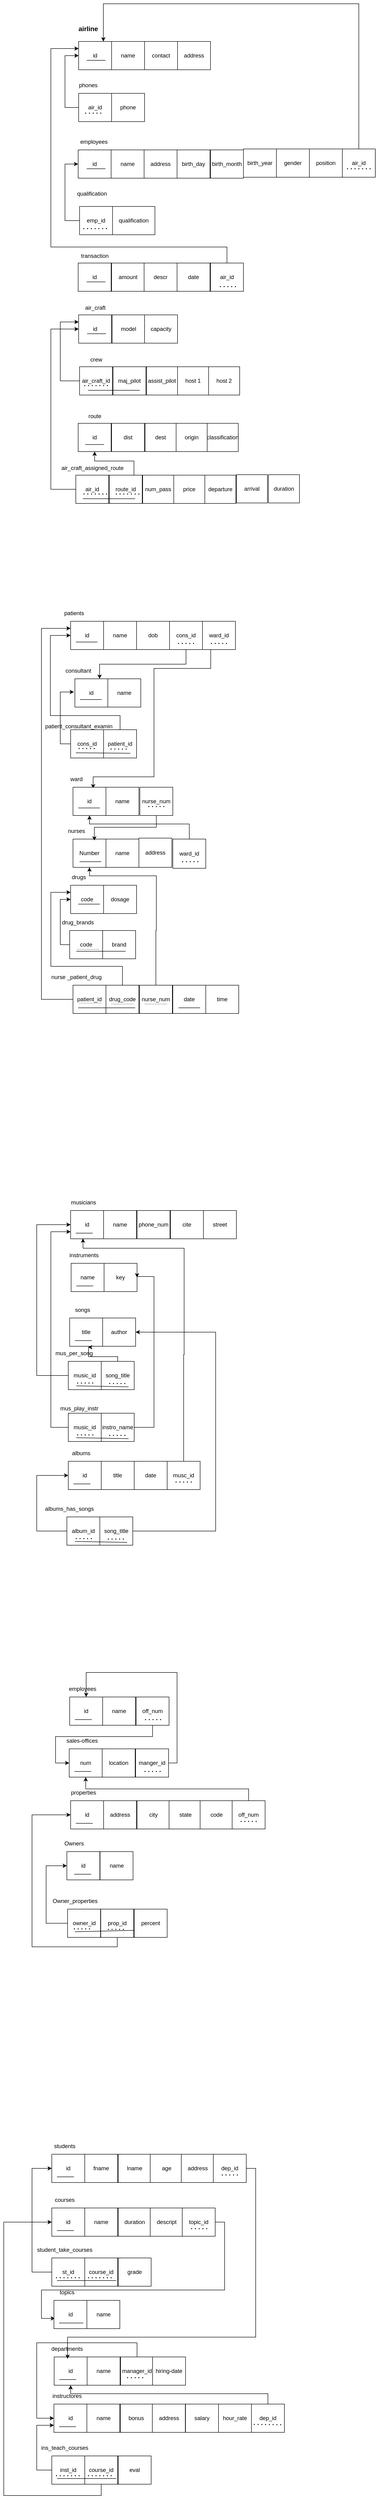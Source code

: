 <mxfile version="27.0.3">
  <diagram name="Page-1" id="Xf2nIaWcc_9QEJcceSFJ">
    <mxGraphModel dx="2017" dy="615" grid="1" gridSize="10" guides="1" tooltips="1" connect="1" arrows="1" fold="1" page="1" pageScale="1" pageWidth="850" pageHeight="1100" math="0" shadow="0">
      <root>
        <mxCell id="0" />
        <mxCell id="1" parent="0" />
        <mxCell id="NDWrpsIQHPBVn6GBVkff-2" value="id" style="rounded=0;whiteSpace=wrap;html=1;" vertex="1" parent="1">
          <mxGeometry x="100" y="90" width="70" height="60" as="geometry" />
        </mxCell>
        <mxCell id="NDWrpsIQHPBVn6GBVkff-3" value="&lt;h3 style=&quot;line-height: 210%;&quot;&gt;airline&lt;/h3&gt;" style="text;html=1;align=center;verticalAlign=middle;resizable=0;points=[];autosize=1;strokeColor=none;fillColor=none;" vertex="1" parent="1">
          <mxGeometry x="90" y="28" width="60" height="70" as="geometry" />
        </mxCell>
        <mxCell id="NDWrpsIQHPBVn6GBVkff-4" value="contact" style="rounded=0;whiteSpace=wrap;html=1;" vertex="1" parent="1">
          <mxGeometry x="240" y="90" width="70" height="60" as="geometry" />
        </mxCell>
        <mxCell id="NDWrpsIQHPBVn6GBVkff-5" value="name" style="rounded=0;whiteSpace=wrap;html=1;" vertex="1" parent="1">
          <mxGeometry x="170" y="90" width="70" height="60" as="geometry" />
        </mxCell>
        <mxCell id="NDWrpsIQHPBVn6GBVkff-6" value="address" style="rounded=0;whiteSpace=wrap;html=1;" vertex="1" parent="1">
          <mxGeometry x="310" y="90" width="70" height="60" as="geometry" />
        </mxCell>
        <mxCell id="NDWrpsIQHPBVn6GBVkff-10" style="edgeStyle=orthogonalEdgeStyle;rounded=0;orthogonalLoop=1;jettySize=auto;html=1;exitX=0;exitY=0.5;exitDx=0;exitDy=0;entryX=0;entryY=0.5;entryDx=0;entryDy=0;" edge="1" parent="1" source="NDWrpsIQHPBVn6GBVkff-7" target="NDWrpsIQHPBVn6GBVkff-2">
          <mxGeometry relative="1" as="geometry">
            <mxPoint x="70" y="100" as="targetPoint" />
            <Array as="points">
              <mxPoint x="71" y="230" />
              <mxPoint x="71" y="120" />
            </Array>
          </mxGeometry>
        </mxCell>
        <mxCell id="NDWrpsIQHPBVn6GBVkff-7" value="air_id" style="rounded=0;whiteSpace=wrap;html=1;" vertex="1" parent="1">
          <mxGeometry x="100" y="200" width="70" height="60" as="geometry" />
        </mxCell>
        <mxCell id="NDWrpsIQHPBVn6GBVkff-8" value="phone" style="rounded=0;whiteSpace=wrap;html=1;" vertex="1" parent="1">
          <mxGeometry x="170" y="200" width="70" height="60" as="geometry" />
        </mxCell>
        <mxCell id="NDWrpsIQHPBVn6GBVkff-9" value="phones" style="text;html=1;align=center;verticalAlign=middle;resizable=0;points=[];autosize=1;strokeColor=none;fillColor=none;" vertex="1" parent="1">
          <mxGeometry x="90" y="168" width="60" height="30" as="geometry" />
        </mxCell>
        <mxCell id="NDWrpsIQHPBVn6GBVkff-11" value="id" style="rounded=0;whiteSpace=wrap;html=1;" vertex="1" parent="1">
          <mxGeometry x="99" y="320" width="70" height="60" as="geometry" />
        </mxCell>
        <mxCell id="NDWrpsIQHPBVn6GBVkff-12" value="employees" style="text;html=1;align=center;verticalAlign=middle;resizable=0;points=[];autosize=1;strokeColor=none;fillColor=none;" vertex="1" parent="1">
          <mxGeometry x="92" y="288" width="80" height="30" as="geometry" />
        </mxCell>
        <mxCell id="NDWrpsIQHPBVn6GBVkff-13" value="name" style="rounded=0;whiteSpace=wrap;html=1;" vertex="1" parent="1">
          <mxGeometry x="169" y="320" width="70" height="60" as="geometry" />
        </mxCell>
        <mxCell id="NDWrpsIQHPBVn6GBVkff-14" value="address" style="rounded=0;whiteSpace=wrap;html=1;" vertex="1" parent="1">
          <mxGeometry x="239" y="320" width="70" height="60" as="geometry" />
        </mxCell>
        <mxCell id="NDWrpsIQHPBVn6GBVkff-15" value="birth_day" style="rounded=0;whiteSpace=wrap;html=1;" vertex="1" parent="1">
          <mxGeometry x="309" y="320" width="70" height="60" as="geometry" />
        </mxCell>
        <mxCell id="NDWrpsIQHPBVn6GBVkff-16" value="birth_month" style="rounded=0;whiteSpace=wrap;html=1;" vertex="1" parent="1">
          <mxGeometry x="380" y="320" width="70" height="60" as="geometry" />
        </mxCell>
        <mxCell id="NDWrpsIQHPBVn6GBVkff-17" value="birth_year" style="rounded=0;whiteSpace=wrap;html=1;" vertex="1" parent="1">
          <mxGeometry x="450" y="318" width="70" height="60" as="geometry" />
        </mxCell>
        <mxCell id="NDWrpsIQHPBVn6GBVkff-18" value="gender" style="rounded=0;whiteSpace=wrap;html=1;" vertex="1" parent="1">
          <mxGeometry x="520" y="318" width="70" height="60" as="geometry" />
        </mxCell>
        <mxCell id="NDWrpsIQHPBVn6GBVkff-19" value="position" style="rounded=0;whiteSpace=wrap;html=1;" vertex="1" parent="1">
          <mxGeometry x="590" y="318" width="70" height="60" as="geometry" />
        </mxCell>
        <mxCell id="NDWrpsIQHPBVn6GBVkff-23" style="edgeStyle=orthogonalEdgeStyle;rounded=0;orthogonalLoop=1;jettySize=auto;html=1;exitX=0;exitY=0.5;exitDx=0;exitDy=0;entryX=0;entryY=0.5;entryDx=0;entryDy=0;" edge="1" parent="1" source="NDWrpsIQHPBVn6GBVkff-20" target="NDWrpsIQHPBVn6GBVkff-11">
          <mxGeometry relative="1" as="geometry">
            <mxPoint x="70" y="330" as="targetPoint" />
            <Array as="points">
              <mxPoint x="71" y="470" />
              <mxPoint x="71" y="350" />
            </Array>
          </mxGeometry>
        </mxCell>
        <mxCell id="NDWrpsIQHPBVn6GBVkff-20" value="emp_id" style="rounded=0;whiteSpace=wrap;html=1;" vertex="1" parent="1">
          <mxGeometry x="102" y="440" width="70" height="60" as="geometry" />
        </mxCell>
        <mxCell id="NDWrpsIQHPBVn6GBVkff-21" value="qualification" style="rounded=0;whiteSpace=wrap;html=1;" vertex="1" parent="1">
          <mxGeometry x="172" y="440" width="90" height="60" as="geometry" />
        </mxCell>
        <mxCell id="NDWrpsIQHPBVn6GBVkff-22" value="&lt;span style=&quot;text-wrap-mode: wrap;&quot;&gt;qualification&lt;/span&gt;" style="text;html=1;align=center;verticalAlign=middle;resizable=0;points=[];autosize=1;strokeColor=none;fillColor=none;" vertex="1" parent="1">
          <mxGeometry x="83" y="398" width="90" height="30" as="geometry" />
        </mxCell>
        <mxCell id="NDWrpsIQHPBVn6GBVkff-25" value="" style="endArrow=none;html=1;rounded=0;" edge="1" parent="1">
          <mxGeometry width="50" height="50" relative="1" as="geometry">
            <mxPoint x="117" y="130" as="sourcePoint" />
            <mxPoint x="157" y="130" as="targetPoint" />
          </mxGeometry>
        </mxCell>
        <mxCell id="NDWrpsIQHPBVn6GBVkff-26" value="" style="endArrow=none;html=1;rounded=0;" edge="1" parent="1">
          <mxGeometry width="50" height="50" relative="1" as="geometry">
            <mxPoint x="117" y="360" as="sourcePoint" />
            <mxPoint x="157" y="360" as="targetPoint" />
          </mxGeometry>
        </mxCell>
        <mxCell id="NDWrpsIQHPBVn6GBVkff-28" value="" style="endArrow=none;dashed=1;html=1;dashPattern=1 3;strokeWidth=2;rounded=0;" edge="1" parent="1">
          <mxGeometry width="50" height="50" relative="1" as="geometry">
            <mxPoint x="114" y="242" as="sourcePoint" />
            <mxPoint x="154" y="242" as="targetPoint" />
          </mxGeometry>
        </mxCell>
        <mxCell id="NDWrpsIQHPBVn6GBVkff-29" value="" style="endArrow=none;dashed=1;html=1;dashPattern=1 3;strokeWidth=2;rounded=0;" edge="1" parent="1">
          <mxGeometry width="50" height="50" relative="1" as="geometry">
            <mxPoint x="110" y="487" as="sourcePoint" />
            <mxPoint x="163" y="487" as="targetPoint" />
          </mxGeometry>
        </mxCell>
        <mxCell id="NDWrpsIQHPBVn6GBVkff-32" style="edgeStyle=orthogonalEdgeStyle;rounded=0;orthogonalLoop=1;jettySize=auto;html=1;exitX=0.5;exitY=0;exitDx=0;exitDy=0;entryX=0.75;entryY=0;entryDx=0;entryDy=0;" edge="1" parent="1" source="NDWrpsIQHPBVn6GBVkff-30" target="NDWrpsIQHPBVn6GBVkff-2">
          <mxGeometry relative="1" as="geometry">
            <mxPoint x="150" y="10" as="targetPoint" />
            <Array as="points">
              <mxPoint x="695" y="10" />
              <mxPoint x="153" y="10" />
            </Array>
          </mxGeometry>
        </mxCell>
        <mxCell id="NDWrpsIQHPBVn6GBVkff-30" value="air_id" style="rounded=0;whiteSpace=wrap;html=1;" vertex="1" parent="1">
          <mxGeometry x="660" y="318" width="70" height="60" as="geometry" />
        </mxCell>
        <mxCell id="NDWrpsIQHPBVn6GBVkff-31" value="" style="endArrow=none;dashed=1;html=1;dashPattern=1 3;strokeWidth=2;rounded=0;" edge="1" parent="1">
          <mxGeometry width="50" height="50" relative="1" as="geometry">
            <mxPoint x="670" y="360" as="sourcePoint" />
            <mxPoint x="720" y="360" as="targetPoint" />
          </mxGeometry>
        </mxCell>
        <mxCell id="NDWrpsIQHPBVn6GBVkff-33" value="id" style="rounded=0;whiteSpace=wrap;html=1;" vertex="1" parent="1">
          <mxGeometry x="99" y="560" width="70" height="60" as="geometry" />
        </mxCell>
        <mxCell id="NDWrpsIQHPBVn6GBVkff-34" value="" style="endArrow=none;html=1;rounded=0;" edge="1" parent="1">
          <mxGeometry width="50" height="50" relative="1" as="geometry">
            <mxPoint x="117" y="600" as="sourcePoint" />
            <mxPoint x="157" y="600" as="targetPoint" />
          </mxGeometry>
        </mxCell>
        <mxCell id="NDWrpsIQHPBVn6GBVkff-35" value="transaction" style="text;html=1;align=center;verticalAlign=middle;resizable=0;points=[];autosize=1;strokeColor=none;fillColor=none;" vertex="1" parent="1">
          <mxGeometry x="94" y="530" width="80" height="30" as="geometry" />
        </mxCell>
        <mxCell id="NDWrpsIQHPBVn6GBVkff-36" value="amount" style="rounded=0;whiteSpace=wrap;html=1;" vertex="1" parent="1">
          <mxGeometry x="170" y="560" width="70" height="60" as="geometry" />
        </mxCell>
        <mxCell id="NDWrpsIQHPBVn6GBVkff-37" value="descr" style="rounded=0;whiteSpace=wrap;html=1;" vertex="1" parent="1">
          <mxGeometry x="239" y="560" width="70" height="60" as="geometry" />
        </mxCell>
        <mxCell id="NDWrpsIQHPBVn6GBVkff-38" value="date" style="rounded=0;whiteSpace=wrap;html=1;" vertex="1" parent="1">
          <mxGeometry x="309" y="560" width="70" height="60" as="geometry" />
        </mxCell>
        <mxCell id="NDWrpsIQHPBVn6GBVkff-39" value="id" style="rounded=0;whiteSpace=wrap;html=1;" vertex="1" parent="1">
          <mxGeometry x="100" y="670" width="70" height="60" as="geometry" />
        </mxCell>
        <mxCell id="NDWrpsIQHPBVn6GBVkff-40" value="" style="endArrow=none;html=1;rounded=0;" edge="1" parent="1">
          <mxGeometry width="50" height="50" relative="1" as="geometry">
            <mxPoint x="118" y="710" as="sourcePoint" />
            <mxPoint x="158" y="710" as="targetPoint" />
          </mxGeometry>
        </mxCell>
        <mxCell id="NDWrpsIQHPBVn6GBVkff-41" value="model" style="rounded=0;whiteSpace=wrap;html=1;" vertex="1" parent="1">
          <mxGeometry x="171" y="670" width="70" height="60" as="geometry" />
        </mxCell>
        <mxCell id="NDWrpsIQHPBVn6GBVkff-42" value="capacity" style="rounded=0;whiteSpace=wrap;html=1;" vertex="1" parent="1">
          <mxGeometry x="240" y="670" width="70" height="60" as="geometry" />
        </mxCell>
        <mxCell id="NDWrpsIQHPBVn6GBVkff-44" value="air_craft" style="text;html=1;align=center;verticalAlign=middle;resizable=0;points=[];autosize=1;strokeColor=none;fillColor=none;" vertex="1" parent="1">
          <mxGeometry x="100" y="640" width="70" height="30" as="geometry" />
        </mxCell>
        <mxCell id="NDWrpsIQHPBVn6GBVkff-54" style="edgeStyle=orthogonalEdgeStyle;rounded=0;orthogonalLoop=1;jettySize=auto;html=1;exitX=0;exitY=0.5;exitDx=0;exitDy=0;entryX=0;entryY=0.25;entryDx=0;entryDy=0;" edge="1" parent="1" source="NDWrpsIQHPBVn6GBVkff-45" target="NDWrpsIQHPBVn6GBVkff-39">
          <mxGeometry relative="1" as="geometry">
            <mxPoint x="60" y="690" as="targetPoint" />
            <Array as="points">
              <mxPoint x="61" y="810" />
              <mxPoint x="61" y="685" />
            </Array>
          </mxGeometry>
        </mxCell>
        <mxCell id="NDWrpsIQHPBVn6GBVkff-45" value="air_craft_id" style="rounded=0;whiteSpace=wrap;html=1;" vertex="1" parent="1">
          <mxGeometry x="102" y="780" width="70" height="60" as="geometry" />
        </mxCell>
        <mxCell id="NDWrpsIQHPBVn6GBVkff-47" value="maj_pilot" style="rounded=0;whiteSpace=wrap;html=1;" vertex="1" parent="1">
          <mxGeometry x="173" y="780" width="70" height="60" as="geometry" />
        </mxCell>
        <mxCell id="NDWrpsIQHPBVn6GBVkff-48" value="assist_pilot" style="rounded=0;whiteSpace=wrap;html=1;" vertex="1" parent="1">
          <mxGeometry x="244" y="780" width="66" height="60" as="geometry" />
        </mxCell>
        <mxCell id="NDWrpsIQHPBVn6GBVkff-49" value="crew" style="text;html=1;align=center;verticalAlign=middle;resizable=0;points=[];autosize=1;strokeColor=none;fillColor=none;" vertex="1" parent="1">
          <mxGeometry x="112" y="750" width="50" height="30" as="geometry" />
        </mxCell>
        <mxCell id="NDWrpsIQHPBVn6GBVkff-50" value="host 1" style="rounded=0;whiteSpace=wrap;html=1;" vertex="1" parent="1">
          <mxGeometry x="310" y="780" width="66" height="60" as="geometry" />
        </mxCell>
        <mxCell id="NDWrpsIQHPBVn6GBVkff-51" value="host 2" style="rounded=0;whiteSpace=wrap;html=1;" vertex="1" parent="1">
          <mxGeometry x="376" y="780" width="66" height="60" as="geometry" />
        </mxCell>
        <mxCell id="NDWrpsIQHPBVn6GBVkff-46" value="" style="endArrow=none;html=1;rounded=0;entryX=0.814;entryY=0.833;entryDx=0;entryDy=0;entryPerimeter=0;" edge="1" parent="1" target="NDWrpsIQHPBVn6GBVkff-47">
          <mxGeometry width="50" height="50" relative="1" as="geometry">
            <mxPoint x="120" y="830" as="sourcePoint" />
            <mxPoint x="160" y="830" as="targetPoint" />
          </mxGeometry>
        </mxCell>
        <mxCell id="NDWrpsIQHPBVn6GBVkff-53" value="" style="endArrow=none;dashed=1;html=1;dashPattern=1 3;strokeWidth=2;rounded=0;" edge="1" parent="1">
          <mxGeometry width="50" height="50" relative="1" as="geometry">
            <mxPoint x="112" y="820" as="sourcePoint" />
            <mxPoint x="165" y="820" as="targetPoint" />
          </mxGeometry>
        </mxCell>
        <mxCell id="NDWrpsIQHPBVn6GBVkff-55" value="id" style="rounded=0;whiteSpace=wrap;html=1;" vertex="1" parent="1">
          <mxGeometry x="99" y="900" width="70" height="60" as="geometry" />
        </mxCell>
        <mxCell id="NDWrpsIQHPBVn6GBVkff-56" value="dist" style="rounded=0;whiteSpace=wrap;html=1;" vertex="1" parent="1">
          <mxGeometry x="170" y="900" width="70" height="60" as="geometry" />
        </mxCell>
        <mxCell id="NDWrpsIQHPBVn6GBVkff-57" value="dest" style="rounded=0;whiteSpace=wrap;html=1;" vertex="1" parent="1">
          <mxGeometry x="241" y="900" width="66" height="60" as="geometry" />
        </mxCell>
        <mxCell id="NDWrpsIQHPBVn6GBVkff-58" value="route" style="text;html=1;align=center;verticalAlign=middle;resizable=0;points=[];autosize=1;strokeColor=none;fillColor=none;" vertex="1" parent="1">
          <mxGeometry x="109" y="870" width="50" height="30" as="geometry" />
        </mxCell>
        <mxCell id="NDWrpsIQHPBVn6GBVkff-59" value="origin" style="rounded=0;whiteSpace=wrap;html=1;" vertex="1" parent="1">
          <mxGeometry x="307" y="900" width="66" height="60" as="geometry" />
        </mxCell>
        <mxCell id="NDWrpsIQHPBVn6GBVkff-60" value="classification" style="rounded=0;whiteSpace=wrap;html=1;" vertex="1" parent="1">
          <mxGeometry x="373" y="900" width="66" height="60" as="geometry" />
        </mxCell>
        <mxCell id="NDWrpsIQHPBVn6GBVkff-61" value="" style="endArrow=none;html=1;rounded=0;" edge="1" parent="1">
          <mxGeometry width="50" height="50" relative="1" as="geometry">
            <mxPoint x="114" y="945" as="sourcePoint" />
            <mxPoint x="154" y="945" as="targetPoint" />
          </mxGeometry>
        </mxCell>
        <mxCell id="NDWrpsIQHPBVn6GBVkff-73" style="edgeStyle=orthogonalEdgeStyle;rounded=0;orthogonalLoop=1;jettySize=auto;html=1;exitX=0;exitY=0.5;exitDx=0;exitDy=0;entryX=0;entryY=0.5;entryDx=0;entryDy=0;" edge="1" parent="1" source="NDWrpsIQHPBVn6GBVkff-62" target="NDWrpsIQHPBVn6GBVkff-39">
          <mxGeometry relative="1" as="geometry">
            <mxPoint x="40" y="690" as="targetPoint" />
            <Array as="points">
              <mxPoint x="41" y="1040" />
              <mxPoint x="41" y="700" />
            </Array>
          </mxGeometry>
        </mxCell>
        <mxCell id="NDWrpsIQHPBVn6GBVkff-62" value="air_id" style="rounded=0;whiteSpace=wrap;html=1;" vertex="1" parent="1">
          <mxGeometry x="94" y="1010" width="70" height="60" as="geometry" />
        </mxCell>
        <mxCell id="NDWrpsIQHPBVn6GBVkff-74" style="edgeStyle=orthogonalEdgeStyle;rounded=0;orthogonalLoop=1;jettySize=auto;html=1;exitX=0.75;exitY=0;exitDx=0;exitDy=0;entryX=0.5;entryY=1;entryDx=0;entryDy=0;" edge="1" parent="1" source="NDWrpsIQHPBVn6GBVkff-63" target="NDWrpsIQHPBVn6GBVkff-55">
          <mxGeometry relative="1" as="geometry">
            <Array as="points">
              <mxPoint x="218" y="980" />
              <mxPoint x="134" y="980" />
            </Array>
          </mxGeometry>
        </mxCell>
        <mxCell id="NDWrpsIQHPBVn6GBVkff-63" value="route_id" style="rounded=0;whiteSpace=wrap;html=1;" vertex="1" parent="1">
          <mxGeometry x="165" y="1010" width="70" height="60" as="geometry" />
        </mxCell>
        <mxCell id="NDWrpsIQHPBVn6GBVkff-64" value="num_pass" style="rounded=0;whiteSpace=wrap;html=1;" vertex="1" parent="1">
          <mxGeometry x="236" y="1010" width="66" height="60" as="geometry" />
        </mxCell>
        <mxCell id="NDWrpsIQHPBVn6GBVkff-65" value="air_craft_assigned_route" style="text;html=1;align=center;verticalAlign=middle;resizable=0;points=[];autosize=1;strokeColor=none;fillColor=none;" vertex="1" parent="1">
          <mxGeometry x="49" y="980" width="160" height="30" as="geometry" />
        </mxCell>
        <mxCell id="NDWrpsIQHPBVn6GBVkff-66" value="price" style="rounded=0;whiteSpace=wrap;html=1;" vertex="1" parent="1">
          <mxGeometry x="302" y="1010" width="66" height="60" as="geometry" />
        </mxCell>
        <mxCell id="NDWrpsIQHPBVn6GBVkff-67" value="departure" style="rounded=0;whiteSpace=wrap;html=1;" vertex="1" parent="1">
          <mxGeometry x="368" y="1010" width="66" height="60" as="geometry" />
        </mxCell>
        <mxCell id="NDWrpsIQHPBVn6GBVkff-68" value="" style="endArrow=none;html=1;rounded=0;entryX=0.786;entryY=0.75;entryDx=0;entryDy=0;entryPerimeter=0;" edge="1" parent="1">
          <mxGeometry width="50" height="50" relative="1" as="geometry">
            <mxPoint x="109" y="1060" as="sourcePoint" />
            <mxPoint x="220.02" y="1060" as="targetPoint" />
          </mxGeometry>
        </mxCell>
        <mxCell id="NDWrpsIQHPBVn6GBVkff-69" value="" style="endArrow=none;dashed=1;html=1;dashPattern=1 3;strokeWidth=2;rounded=0;" edge="1" parent="1">
          <mxGeometry width="50" height="50" relative="1" as="geometry">
            <mxPoint x="110.5" y="1050" as="sourcePoint" />
            <mxPoint x="163.5" y="1050" as="targetPoint" />
          </mxGeometry>
        </mxCell>
        <mxCell id="NDWrpsIQHPBVn6GBVkff-70" value="" style="endArrow=none;dashed=1;html=1;dashPattern=1 3;strokeWidth=2;rounded=0;" edge="1" parent="1">
          <mxGeometry width="50" height="50" relative="1" as="geometry">
            <mxPoint x="179" y="1050" as="sourcePoint" />
            <mxPoint x="232" y="1050" as="targetPoint" />
          </mxGeometry>
        </mxCell>
        <mxCell id="NDWrpsIQHPBVn6GBVkff-71" value="arrival" style="rounded=0;whiteSpace=wrap;html=1;" vertex="1" parent="1">
          <mxGeometry x="435" y="1009" width="66" height="60" as="geometry" />
        </mxCell>
        <mxCell id="NDWrpsIQHPBVn6GBVkff-72" value="duration" style="rounded=0;whiteSpace=wrap;html=1;" vertex="1" parent="1">
          <mxGeometry x="503" y="1009" width="66" height="60" as="geometry" />
        </mxCell>
        <mxCell id="NDWrpsIQHPBVn6GBVkff-76" style="edgeStyle=orthogonalEdgeStyle;rounded=0;orthogonalLoop=1;jettySize=auto;html=1;exitX=0.5;exitY=0;exitDx=0;exitDy=0;entryX=0;entryY=0.25;entryDx=0;entryDy=0;" edge="1" parent="1" source="NDWrpsIQHPBVn6GBVkff-75" target="NDWrpsIQHPBVn6GBVkff-2">
          <mxGeometry relative="1" as="geometry">
            <mxPoint x="40" y="490" as="targetPoint" />
            <Array as="points">
              <mxPoint x="415" y="526" />
              <mxPoint x="41" y="526" />
              <mxPoint x="41" y="105" />
            </Array>
          </mxGeometry>
        </mxCell>
        <mxCell id="NDWrpsIQHPBVn6GBVkff-75" value="air_id" style="rounded=0;whiteSpace=wrap;html=1;" vertex="1" parent="1">
          <mxGeometry x="380" y="560" width="70" height="60" as="geometry" />
        </mxCell>
        <mxCell id="NDWrpsIQHPBVn6GBVkff-77" value="" style="endArrow=none;dashed=1;html=1;dashPattern=1 3;strokeWidth=2;rounded=0;" edge="1" parent="1">
          <mxGeometry width="50" height="50" relative="1" as="geometry">
            <mxPoint x="400" y="610" as="sourcePoint" />
            <mxPoint x="440" y="610" as="targetPoint" />
          </mxGeometry>
        </mxCell>
        <mxCell id="NDWrpsIQHPBVn6GBVkff-79" value="id" style="rounded=0;whiteSpace=wrap;html=1;" vertex="1" parent="1">
          <mxGeometry x="83" y="1320" width="70" height="60" as="geometry" />
        </mxCell>
        <mxCell id="NDWrpsIQHPBVn6GBVkff-80" value="patients" style="text;html=1;align=center;verticalAlign=middle;resizable=0;points=[];autosize=1;strokeColor=none;fillColor=none;" vertex="1" parent="1">
          <mxGeometry x="55" y="1288" width="70" height="30" as="geometry" />
        </mxCell>
        <mxCell id="NDWrpsIQHPBVn6GBVkff-83" value="name" style="rounded=0;whiteSpace=wrap;html=1;" vertex="1" parent="1">
          <mxGeometry x="153" y="1320" width="70" height="60" as="geometry" />
        </mxCell>
        <mxCell id="NDWrpsIQHPBVn6GBVkff-84" value="dob" style="rounded=0;whiteSpace=wrap;html=1;" vertex="1" parent="1">
          <mxGeometry x="223" y="1320" width="70" height="60" as="geometry" />
        </mxCell>
        <mxCell id="NDWrpsIQHPBVn6GBVkff-85" value="" style="endArrow=none;html=1;rounded=0;" edge="1" parent="1">
          <mxGeometry width="50" height="50" relative="1" as="geometry">
            <mxPoint x="94" y="1364" as="sourcePoint" />
            <mxPoint x="140" y="1364" as="targetPoint" />
          </mxGeometry>
        </mxCell>
        <mxCell id="NDWrpsIQHPBVn6GBVkff-86" value="id" style="rounded=0;whiteSpace=wrap;html=1;" vertex="1" parent="1">
          <mxGeometry x="92" y="1442" width="70" height="60" as="geometry" />
        </mxCell>
        <mxCell id="NDWrpsIQHPBVn6GBVkff-87" value="consultant" style="text;html=1;align=center;verticalAlign=middle;resizable=0;points=[];autosize=1;strokeColor=none;fillColor=none;" vertex="1" parent="1">
          <mxGeometry x="59" y="1410" width="80" height="30" as="geometry" />
        </mxCell>
        <mxCell id="NDWrpsIQHPBVn6GBVkff-88" value="name" style="rounded=0;whiteSpace=wrap;html=1;" vertex="1" parent="1">
          <mxGeometry x="162" y="1442" width="70" height="60" as="geometry" />
        </mxCell>
        <mxCell id="NDWrpsIQHPBVn6GBVkff-90" value="" style="endArrow=none;html=1;rounded=0;" edge="1" parent="1">
          <mxGeometry width="50" height="50" relative="1" as="geometry">
            <mxPoint x="103" y="1486" as="sourcePoint" />
            <mxPoint x="149" y="1486" as="targetPoint" />
          </mxGeometry>
        </mxCell>
        <mxCell id="NDWrpsIQHPBVn6GBVkff-92" style="edgeStyle=orthogonalEdgeStyle;rounded=0;orthogonalLoop=1;jettySize=auto;html=1;exitX=0.5;exitY=1;exitDx=0;exitDy=0;entryX=0.75;entryY=0;entryDx=0;entryDy=0;" edge="1" parent="1" source="NDWrpsIQHPBVn6GBVkff-91" target="NDWrpsIQHPBVn6GBVkff-86">
          <mxGeometry relative="1" as="geometry" />
        </mxCell>
        <mxCell id="NDWrpsIQHPBVn6GBVkff-91" value="cons_id" style="rounded=0;whiteSpace=wrap;html=1;" vertex="1" parent="1">
          <mxGeometry x="293" y="1320" width="70" height="60" as="geometry" />
        </mxCell>
        <mxCell id="NDWrpsIQHPBVn6GBVkff-93" value="" style="endArrow=none;dashed=1;html=1;dashPattern=1 3;strokeWidth=2;rounded=0;" edge="1" parent="1">
          <mxGeometry width="50" height="50" relative="1" as="geometry">
            <mxPoint x="311" y="1367" as="sourcePoint" />
            <mxPoint x="351" y="1367" as="targetPoint" />
          </mxGeometry>
        </mxCell>
        <mxCell id="NDWrpsIQHPBVn6GBVkff-127" style="edgeStyle=orthogonalEdgeStyle;rounded=0;orthogonalLoop=1;jettySize=auto;html=1;exitX=0;exitY=0.5;exitDx=0;exitDy=0;" edge="1" parent="1" source="NDWrpsIQHPBVn6GBVkff-94">
          <mxGeometry relative="1" as="geometry">
            <mxPoint x="90" y="1470" as="targetPoint" />
            <Array as="points">
              <mxPoint x="61" y="1580" />
            </Array>
          </mxGeometry>
        </mxCell>
        <mxCell id="NDWrpsIQHPBVn6GBVkff-94" value="cons_id" style="rounded=0;whiteSpace=wrap;html=1;" vertex="1" parent="1">
          <mxGeometry x="83" y="1550" width="70" height="60" as="geometry" />
        </mxCell>
        <mxCell id="NDWrpsIQHPBVn6GBVkff-128" style="edgeStyle=orthogonalEdgeStyle;rounded=0;orthogonalLoop=1;jettySize=auto;html=1;exitX=0.5;exitY=0;exitDx=0;exitDy=0;entryX=0;entryY=0.5;entryDx=0;entryDy=0;" edge="1" parent="1" source="NDWrpsIQHPBVn6GBVkff-95" target="NDWrpsIQHPBVn6GBVkff-79">
          <mxGeometry relative="1" as="geometry">
            <mxPoint x="50" y="1340" as="targetPoint" />
            <Array as="points">
              <mxPoint x="188" y="1520" />
              <mxPoint x="40" y="1520" />
              <mxPoint x="40" y="1350" />
            </Array>
          </mxGeometry>
        </mxCell>
        <mxCell id="NDWrpsIQHPBVn6GBVkff-95" value="patient_id" style="rounded=0;whiteSpace=wrap;html=1;" vertex="1" parent="1">
          <mxGeometry x="153" y="1550" width="70" height="60" as="geometry" />
        </mxCell>
        <mxCell id="NDWrpsIQHPBVn6GBVkff-96" value="" style="endArrow=none;html=1;rounded=0;entryX=0.814;entryY=0.833;entryDx=0;entryDy=0;entryPerimeter=0;" edge="1" parent="1" target="NDWrpsIQHPBVn6GBVkff-95">
          <mxGeometry width="50" height="50" relative="1" as="geometry">
            <mxPoint x="94" y="1599" as="sourcePoint" />
            <mxPoint x="140" y="1599" as="targetPoint" />
          </mxGeometry>
        </mxCell>
        <mxCell id="NDWrpsIQHPBVn6GBVkff-97" value="patient_consultant_examin" style="text;html=1;align=center;verticalAlign=middle;resizable=0;points=[];autosize=1;strokeColor=none;fillColor=none;" vertex="1" parent="1">
          <mxGeometry x="15" y="1528" width="170" height="30" as="geometry" />
        </mxCell>
        <mxCell id="NDWrpsIQHPBVn6GBVkff-98" value="" style="endArrow=none;dashed=1;html=1;dashPattern=1 3;strokeWidth=2;rounded=0;" edge="1" parent="1">
          <mxGeometry width="50" height="50" relative="1" as="geometry">
            <mxPoint x="100" y="1590" as="sourcePoint" />
            <mxPoint x="140" y="1590" as="targetPoint" />
          </mxGeometry>
        </mxCell>
        <mxCell id="NDWrpsIQHPBVn6GBVkff-99" value="" style="endArrow=none;dashed=1;html=1;dashPattern=1 3;strokeWidth=2;rounded=0;" edge="1" parent="1">
          <mxGeometry width="50" height="50" relative="1" as="geometry">
            <mxPoint x="168" y="1591" as="sourcePoint" />
            <mxPoint x="208" y="1591" as="targetPoint" />
          </mxGeometry>
        </mxCell>
        <mxCell id="NDWrpsIQHPBVn6GBVkff-126" style="edgeStyle=orthogonalEdgeStyle;rounded=0;orthogonalLoop=1;jettySize=auto;html=1;exitX=0.25;exitY=1;exitDx=0;exitDy=0;entryX=0.612;entryY=0.041;entryDx=0;entryDy=0;entryPerimeter=0;" edge="1" parent="1" source="NDWrpsIQHPBVn6GBVkff-100" target="NDWrpsIQHPBVn6GBVkff-102">
          <mxGeometry relative="1" as="geometry">
            <mxPoint x="130" y="1650" as="targetPoint" />
            <Array as="points">
              <mxPoint x="381" y="1420" />
              <mxPoint x="260" y="1420" />
              <mxPoint x="260" y="1650" />
              <mxPoint x="131" y="1650" />
            </Array>
          </mxGeometry>
        </mxCell>
        <mxCell id="NDWrpsIQHPBVn6GBVkff-100" value="ward_id" style="rounded=0;whiteSpace=wrap;html=1;" vertex="1" parent="1">
          <mxGeometry x="363" y="1320" width="70" height="60" as="geometry" />
        </mxCell>
        <mxCell id="NDWrpsIQHPBVn6GBVkff-101" value="" style="endArrow=none;dashed=1;html=1;dashPattern=1 3;strokeWidth=2;rounded=0;" edge="1" parent="1">
          <mxGeometry width="50" height="50" relative="1" as="geometry">
            <mxPoint x="381" y="1367" as="sourcePoint" />
            <mxPoint x="421" y="1367" as="targetPoint" />
          </mxGeometry>
        </mxCell>
        <mxCell id="NDWrpsIQHPBVn6GBVkff-102" value="id" style="rounded=0;whiteSpace=wrap;html=1;" vertex="1" parent="1">
          <mxGeometry x="88" y="1672" width="70" height="60" as="geometry" />
        </mxCell>
        <mxCell id="NDWrpsIQHPBVn6GBVkff-103" value="ward" style="text;html=1;align=center;verticalAlign=middle;resizable=0;points=[];autosize=1;strokeColor=none;fillColor=none;" vertex="1" parent="1">
          <mxGeometry x="70" y="1640" width="50" height="30" as="geometry" />
        </mxCell>
        <mxCell id="NDWrpsIQHPBVn6GBVkff-104" value="name" style="rounded=0;whiteSpace=wrap;html=1;" vertex="1" parent="1">
          <mxGeometry x="158" y="1672" width="70" height="60" as="geometry" />
        </mxCell>
        <mxCell id="NDWrpsIQHPBVn6GBVkff-105" value="" style="endArrow=none;html=1;rounded=0;" edge="1" parent="1">
          <mxGeometry width="50" height="50" relative="1" as="geometry">
            <mxPoint x="99" y="1716" as="sourcePoint" />
            <mxPoint x="145" y="1716" as="targetPoint" />
          </mxGeometry>
        </mxCell>
        <mxCell id="NDWrpsIQHPBVn6GBVkff-106" value="nurses" style="text;html=1;align=center;verticalAlign=middle;resizable=0;points=[];autosize=1;strokeColor=none;fillColor=none;" vertex="1" parent="1">
          <mxGeometry x="65" y="1750" width="60" height="30" as="geometry" />
        </mxCell>
        <mxCell id="NDWrpsIQHPBVn6GBVkff-107" value="Number" style="rounded=0;whiteSpace=wrap;html=1;" vertex="1" parent="1">
          <mxGeometry x="88" y="1782" width="70" height="60" as="geometry" />
        </mxCell>
        <mxCell id="NDWrpsIQHPBVn6GBVkff-108" value="name" style="rounded=0;whiteSpace=wrap;html=1;" vertex="1" parent="1">
          <mxGeometry x="158" y="1782" width="70" height="60" as="geometry" />
        </mxCell>
        <mxCell id="NDWrpsIQHPBVn6GBVkff-109" value="code" style="rounded=0;whiteSpace=wrap;html=1;" vertex="1" parent="1">
          <mxGeometry x="83" y="1880" width="70" height="60" as="geometry" />
        </mxCell>
        <mxCell id="NDWrpsIQHPBVn6GBVkff-110" value="dosage" style="rounded=0;whiteSpace=wrap;html=1;" vertex="1" parent="1">
          <mxGeometry x="153" y="1880" width="70" height="60" as="geometry" />
        </mxCell>
        <mxCell id="NDWrpsIQHPBVn6GBVkff-112" value="drugs" style="text;html=1;align=center;verticalAlign=middle;resizable=0;points=[];autosize=1;strokeColor=none;fillColor=none;" vertex="1" parent="1">
          <mxGeometry x="75" y="1848" width="50" height="30" as="geometry" />
        </mxCell>
        <mxCell id="NDWrpsIQHPBVn6GBVkff-113" value="" style="endArrow=none;html=1;rounded=0;" edge="1" parent="1">
          <mxGeometry width="50" height="50" relative="1" as="geometry">
            <mxPoint x="102" y="1830" as="sourcePoint" />
            <mxPoint x="148" y="1830" as="targetPoint" />
          </mxGeometry>
        </mxCell>
        <mxCell id="NDWrpsIQHPBVn6GBVkff-114" value="" style="endArrow=none;html=1;rounded=0;" edge="1" parent="1">
          <mxGeometry width="50" height="50" relative="1" as="geometry">
            <mxPoint x="99" y="1920" as="sourcePoint" />
            <mxPoint x="145" y="1920" as="targetPoint" />
          </mxGeometry>
        </mxCell>
        <mxCell id="NDWrpsIQHPBVn6GBVkff-115" value="address" style="rounded=0;whiteSpace=wrap;html=1;" vertex="1" parent="1">
          <mxGeometry x="228" y="1780" width="70" height="62" as="geometry" />
        </mxCell>
        <mxCell id="NDWrpsIQHPBVn6GBVkff-121" style="edgeStyle=orthogonalEdgeStyle;rounded=0;orthogonalLoop=1;jettySize=auto;html=1;exitX=0;exitY=0.5;exitDx=0;exitDy=0;entryX=0;entryY=0.5;entryDx=0;entryDy=0;" edge="1" parent="1" source="NDWrpsIQHPBVn6GBVkff-116" target="NDWrpsIQHPBVn6GBVkff-109">
          <mxGeometry relative="1" as="geometry">
            <mxPoint x="60" y="1910" as="targetPoint" />
            <Array as="points">
              <mxPoint x="61" y="2006" />
              <mxPoint x="61" y="1910" />
            </Array>
          </mxGeometry>
        </mxCell>
        <mxCell id="NDWrpsIQHPBVn6GBVkff-116" value="code" style="rounded=0;whiteSpace=wrap;html=1;" vertex="1" parent="1">
          <mxGeometry x="81" y="1976" width="70" height="60" as="geometry" />
        </mxCell>
        <mxCell id="NDWrpsIQHPBVn6GBVkff-117" value="brand" style="rounded=0;whiteSpace=wrap;html=1;" vertex="1" parent="1">
          <mxGeometry x="151" y="1976" width="70" height="60" as="geometry" />
        </mxCell>
        <mxCell id="NDWrpsIQHPBVn6GBVkff-118" value="drug_brands" style="text;html=1;align=center;verticalAlign=middle;resizable=0;points=[];autosize=1;strokeColor=none;fillColor=none;" vertex="1" parent="1">
          <mxGeometry x="53" y="1944" width="90" height="30" as="geometry" />
        </mxCell>
        <mxCell id="NDWrpsIQHPBVn6GBVkff-119" value="" style="endArrow=none;html=1;rounded=0;dashed=1;dashPattern=1 2;" edge="1" parent="1">
          <mxGeometry width="50" height="50" relative="1" as="geometry">
            <mxPoint x="97" y="2016" as="sourcePoint" />
            <mxPoint x="143" y="2016" as="targetPoint" />
          </mxGeometry>
        </mxCell>
        <mxCell id="NDWrpsIQHPBVn6GBVkff-120" value="" style="endArrow=none;html=1;rounded=0;entryX=0.7;entryY=0.733;entryDx=0;entryDy=0;entryPerimeter=0;" edge="1" parent="1" target="NDWrpsIQHPBVn6GBVkff-117">
          <mxGeometry width="50" height="50" relative="1" as="geometry">
            <mxPoint x="95" y="2020" as="sourcePoint" />
            <mxPoint x="141" y="2020" as="targetPoint" />
          </mxGeometry>
        </mxCell>
        <mxCell id="NDWrpsIQHPBVn6GBVkff-135" style="edgeStyle=orthogonalEdgeStyle;rounded=0;orthogonalLoop=1;jettySize=auto;html=1;exitX=0;exitY=0.5;exitDx=0;exitDy=0;entryX=0;entryY=0.25;entryDx=0;entryDy=0;" edge="1" parent="1" source="NDWrpsIQHPBVn6GBVkff-122" target="NDWrpsIQHPBVn6GBVkff-79">
          <mxGeometry relative="1" as="geometry">
            <mxPoint x="20" y="1327.405" as="targetPoint" />
            <Array as="points">
              <mxPoint x="21" y="2122" />
              <mxPoint x="21" y="1335" />
            </Array>
          </mxGeometry>
        </mxCell>
        <mxCell id="NDWrpsIQHPBVn6GBVkff-122" value="patient_id" style="rounded=0;whiteSpace=wrap;html=1;" vertex="1" parent="1">
          <mxGeometry x="88" y="2092" width="70" height="60" as="geometry" />
        </mxCell>
        <mxCell id="NDWrpsIQHPBVn6GBVkff-123" value="nurse _patient_drug" style="text;html=1;align=center;verticalAlign=middle;resizable=0;points=[];autosize=1;strokeColor=none;fillColor=none;" vertex="1" parent="1">
          <mxGeometry x="30" y="2060" width="130" height="30" as="geometry" />
        </mxCell>
        <mxCell id="NDWrpsIQHPBVn6GBVkff-136" style="edgeStyle=orthogonalEdgeStyle;rounded=0;orthogonalLoop=1;jettySize=auto;html=1;exitX=0.5;exitY=0;exitDx=0;exitDy=0;entryX=0;entryY=0.25;entryDx=0;entryDy=0;" edge="1" parent="1" source="NDWrpsIQHPBVn6GBVkff-124" target="NDWrpsIQHPBVn6GBVkff-109">
          <mxGeometry relative="1" as="geometry">
            <mxPoint x="40" y="1900" as="targetPoint" />
            <Array as="points">
              <mxPoint x="193" y="2052" />
              <mxPoint x="41" y="2052" />
              <mxPoint x="41" y="1895" />
            </Array>
          </mxGeometry>
        </mxCell>
        <mxCell id="NDWrpsIQHPBVn6GBVkff-124" value="drug_code" style="rounded=0;whiteSpace=wrap;html=1;" vertex="1" parent="1">
          <mxGeometry x="158" y="2092" width="70" height="60" as="geometry" />
        </mxCell>
        <mxCell id="NDWrpsIQHPBVn6GBVkff-125" value="" style="endArrow=none;html=1;rounded=0;entryX=0.886;entryY=0.8;entryDx=0;entryDy=0;entryPerimeter=0;" edge="1" parent="1" target="NDWrpsIQHPBVn6GBVkff-124">
          <mxGeometry width="50" height="50" relative="1" as="geometry">
            <mxPoint x="99" y="2140" as="sourcePoint" />
            <mxPoint x="145" y="2140" as="targetPoint" />
          </mxGeometry>
        </mxCell>
        <mxCell id="NDWrpsIQHPBVn6GBVkff-137" style="edgeStyle=orthogonalEdgeStyle;rounded=0;orthogonalLoop=1;jettySize=auto;html=1;exitX=0.5;exitY=0;exitDx=0;exitDy=0;entryX=0.5;entryY=1;entryDx=0;entryDy=0;" edge="1" parent="1" source="NDWrpsIQHPBVn6GBVkff-129" target="NDWrpsIQHPBVn6GBVkff-107">
          <mxGeometry relative="1" as="geometry">
            <mxPoint x="130" y="1860" as="targetPoint" />
            <Array as="points">
              <mxPoint x="264" y="1976" />
              <mxPoint x="265" y="1976" />
              <mxPoint x="265" y="1860" />
              <mxPoint x="123" y="1860" />
            </Array>
          </mxGeometry>
        </mxCell>
        <mxCell id="NDWrpsIQHPBVn6GBVkff-129" value="nurse_num" style="rounded=0;whiteSpace=wrap;html=1;" vertex="1" parent="1">
          <mxGeometry x="229" y="2092" width="70" height="60" as="geometry" />
        </mxCell>
        <mxCell id="NDWrpsIQHPBVn6GBVkff-130" value="" style="endArrow=none;html=1;rounded=0;dashed=1;dashPattern=1 2;" edge="1" parent="1">
          <mxGeometry width="50" height="50" relative="1" as="geometry">
            <mxPoint x="102" y="2130" as="sourcePoint" />
            <mxPoint x="148" y="2130" as="targetPoint" />
          </mxGeometry>
        </mxCell>
        <mxCell id="NDWrpsIQHPBVn6GBVkff-131" value="" style="endArrow=none;html=1;rounded=0;dashed=1;dashPattern=1 2;" edge="1" parent="1">
          <mxGeometry width="50" height="50" relative="1" as="geometry">
            <mxPoint x="170" y="2132" as="sourcePoint" />
            <mxPoint x="216" y="2132" as="targetPoint" />
          </mxGeometry>
        </mxCell>
        <mxCell id="NDWrpsIQHPBVn6GBVkff-132" value="" style="endArrow=none;html=1;rounded=0;dashed=1;dashPattern=1 2;" edge="1" parent="1">
          <mxGeometry width="50" height="50" relative="1" as="geometry">
            <mxPoint x="241" y="2132" as="sourcePoint" />
            <mxPoint x="287" y="2132" as="targetPoint" />
          </mxGeometry>
        </mxCell>
        <mxCell id="NDWrpsIQHPBVn6GBVkff-133" value="date" style="rounded=0;whiteSpace=wrap;html=1;" vertex="1" parent="1">
          <mxGeometry x="300" y="2092" width="70" height="60" as="geometry" />
        </mxCell>
        <mxCell id="NDWrpsIQHPBVn6GBVkff-134" value="time" style="rounded=0;whiteSpace=wrap;html=1;" vertex="1" parent="1">
          <mxGeometry x="370" y="2092" width="70" height="60" as="geometry" />
        </mxCell>
        <mxCell id="NDWrpsIQHPBVn6GBVkff-138" value="" style="endArrow=none;html=1;rounded=0;" edge="1" parent="1">
          <mxGeometry width="50" height="50" relative="1" as="geometry">
            <mxPoint x="312" y="2140" as="sourcePoint" />
            <mxPoint x="358" y="2140" as="targetPoint" />
          </mxGeometry>
        </mxCell>
        <mxCell id="NDWrpsIQHPBVn6GBVkff-139" value="nurse_num" style="rounded=0;whiteSpace=wrap;html=1;" vertex="1" parent="1">
          <mxGeometry x="230" y="1672" width="70" height="60" as="geometry" />
        </mxCell>
        <mxCell id="NDWrpsIQHPBVn6GBVkff-140" style="edgeStyle=orthogonalEdgeStyle;rounded=0;orthogonalLoop=1;jettySize=auto;html=1;exitX=0.5;exitY=1;exitDx=0;exitDy=0;entryX=0.649;entryY=0.052;entryDx=0;entryDy=0;entryPerimeter=0;" edge="1" parent="1" source="NDWrpsIQHPBVn6GBVkff-139" target="NDWrpsIQHPBVn6GBVkff-107">
          <mxGeometry relative="1" as="geometry" />
        </mxCell>
        <mxCell id="NDWrpsIQHPBVn6GBVkff-141" value="" style="endArrow=none;dashed=1;html=1;dashPattern=1 3;strokeWidth=2;rounded=0;" edge="1" parent="1">
          <mxGeometry width="50" height="50" relative="1" as="geometry">
            <mxPoint x="248" y="1713" as="sourcePoint" />
            <mxPoint x="288" y="1713" as="targetPoint" />
          </mxGeometry>
        </mxCell>
        <mxCell id="NDWrpsIQHPBVn6GBVkff-143" style="edgeStyle=orthogonalEdgeStyle;rounded=0;orthogonalLoop=1;jettySize=auto;html=1;exitX=0.5;exitY=0;exitDx=0;exitDy=0;entryX=0.5;entryY=1;entryDx=0;entryDy=0;" edge="1" parent="1" source="NDWrpsIQHPBVn6GBVkff-142" target="NDWrpsIQHPBVn6GBVkff-102">
          <mxGeometry relative="1" as="geometry">
            <Array as="points">
              <mxPoint x="335" y="1750" />
              <mxPoint x="123" y="1750" />
            </Array>
          </mxGeometry>
        </mxCell>
        <mxCell id="NDWrpsIQHPBVn6GBVkff-142" value="ward_id" style="rounded=0;whiteSpace=wrap;html=1;" vertex="1" parent="1">
          <mxGeometry x="300" y="1782" width="70" height="62" as="geometry" />
        </mxCell>
        <mxCell id="NDWrpsIQHPBVn6GBVkff-144" value="" style="endArrow=none;dashed=1;html=1;dashPattern=1 3;strokeWidth=2;rounded=0;" edge="1" parent="1">
          <mxGeometry width="50" height="50" relative="1" as="geometry">
            <mxPoint x="320" y="1830" as="sourcePoint" />
            <mxPoint x="360" y="1830" as="targetPoint" />
          </mxGeometry>
        </mxCell>
        <mxCell id="NDWrpsIQHPBVn6GBVkff-145" value="id" style="rounded=0;whiteSpace=wrap;html=1;" vertex="1" parent="1">
          <mxGeometry x="83" y="2570" width="70" height="60" as="geometry" />
        </mxCell>
        <mxCell id="NDWrpsIQHPBVn6GBVkff-146" value="name" style="rounded=0;whiteSpace=wrap;html=1;" vertex="1" parent="1">
          <mxGeometry x="153" y="2570" width="70" height="60" as="geometry" />
        </mxCell>
        <mxCell id="NDWrpsIQHPBVn6GBVkff-147" value="" style="endArrow=none;html=1;rounded=0;" edge="1" parent="1">
          <mxGeometry width="50" height="50" relative="1" as="geometry">
            <mxPoint x="94" y="2618" as="sourcePoint" />
            <mxPoint x="130" y="2618" as="targetPoint" />
          </mxGeometry>
        </mxCell>
        <mxCell id="NDWrpsIQHPBVn6GBVkff-148" value="phone_num" style="rounded=0;whiteSpace=wrap;html=1;" vertex="1" parent="1">
          <mxGeometry x="224" y="2570" width="70" height="60" as="geometry" />
        </mxCell>
        <mxCell id="NDWrpsIQHPBVn6GBVkff-149" value="cite" style="rounded=0;whiteSpace=wrap;html=1;" vertex="1" parent="1">
          <mxGeometry x="295" y="2570" width="70" height="60" as="geometry" />
        </mxCell>
        <mxCell id="NDWrpsIQHPBVn6GBVkff-150" value="street" style="rounded=0;whiteSpace=wrap;html=1;" vertex="1" parent="1">
          <mxGeometry x="365" y="2570" width="70" height="60" as="geometry" />
        </mxCell>
        <mxCell id="NDWrpsIQHPBVn6GBVkff-151" value="musicians" style="text;html=1;align=center;verticalAlign=middle;resizable=0;points=[];autosize=1;strokeColor=none;fillColor=none;" vertex="1" parent="1">
          <mxGeometry x="70" y="2538" width="80" height="30" as="geometry" />
        </mxCell>
        <mxCell id="NDWrpsIQHPBVn6GBVkff-152" value="name" style="rounded=0;whiteSpace=wrap;html=1;" vertex="1" parent="1">
          <mxGeometry x="84" y="2682" width="70" height="60" as="geometry" />
        </mxCell>
        <mxCell id="NDWrpsIQHPBVn6GBVkff-153" value="key" style="rounded=0;whiteSpace=wrap;html=1;" vertex="1" parent="1">
          <mxGeometry x="154" y="2682" width="70" height="60" as="geometry" />
        </mxCell>
        <mxCell id="NDWrpsIQHPBVn6GBVkff-154" value="" style="endArrow=none;html=1;rounded=0;" edge="1" parent="1">
          <mxGeometry width="50" height="50" relative="1" as="geometry">
            <mxPoint x="95" y="2730" as="sourcePoint" />
            <mxPoint x="131" y="2730" as="targetPoint" />
          </mxGeometry>
        </mxCell>
        <mxCell id="NDWrpsIQHPBVn6GBVkff-155" value="instruments" style="text;html=1;align=center;verticalAlign=middle;resizable=0;points=[];autosize=1;strokeColor=none;fillColor=none;" vertex="1" parent="1">
          <mxGeometry x="66" y="2650" width="90" height="30" as="geometry" />
        </mxCell>
        <mxCell id="NDWrpsIQHPBVn6GBVkff-156" value="title" style="rounded=0;whiteSpace=wrap;html=1;" vertex="1" parent="1">
          <mxGeometry x="81" y="2798" width="70" height="60" as="geometry" />
        </mxCell>
        <mxCell id="NDWrpsIQHPBVn6GBVkff-157" value="author" style="rounded=0;whiteSpace=wrap;html=1;" vertex="1" parent="1">
          <mxGeometry x="151" y="2798" width="70" height="60" as="geometry" />
        </mxCell>
        <mxCell id="NDWrpsIQHPBVn6GBVkff-158" value="" style="endArrow=none;html=1;rounded=0;" edge="1" parent="1">
          <mxGeometry width="50" height="50" relative="1" as="geometry">
            <mxPoint x="92" y="2846" as="sourcePoint" />
            <mxPoint x="128" y="2846" as="targetPoint" />
          </mxGeometry>
        </mxCell>
        <mxCell id="NDWrpsIQHPBVn6GBVkff-159" value="songs" style="text;html=1;align=center;verticalAlign=middle;resizable=0;points=[];autosize=1;strokeColor=none;fillColor=none;" vertex="1" parent="1">
          <mxGeometry x="78" y="2766" width="60" height="30" as="geometry" />
        </mxCell>
        <mxCell id="NDWrpsIQHPBVn6GBVkff-165" style="edgeStyle=orthogonalEdgeStyle;rounded=0;orthogonalLoop=1;jettySize=auto;html=1;exitX=0;exitY=0.5;exitDx=0;exitDy=0;entryX=0;entryY=0.5;entryDx=0;entryDy=0;" edge="1" parent="1" source="NDWrpsIQHPBVn6GBVkff-160" target="NDWrpsIQHPBVn6GBVkff-145">
          <mxGeometry relative="1" as="geometry">
            <mxPoint x="10" y="2600" as="targetPoint" />
            <Array as="points">
              <mxPoint x="11" y="2920" />
              <mxPoint x="11" y="2600" />
            </Array>
          </mxGeometry>
        </mxCell>
        <mxCell id="NDWrpsIQHPBVn6GBVkff-160" value="music_id" style="rounded=0;whiteSpace=wrap;html=1;" vertex="1" parent="1">
          <mxGeometry x="78" y="2890" width="70" height="60" as="geometry" />
        </mxCell>
        <mxCell id="NDWrpsIQHPBVn6GBVkff-168" style="edgeStyle=orthogonalEdgeStyle;rounded=0;orthogonalLoop=1;jettySize=auto;html=1;exitX=0.5;exitY=0;exitDx=0;exitDy=0;" edge="1" parent="1" source="NDWrpsIQHPBVn6GBVkff-161">
          <mxGeometry relative="1" as="geometry">
            <mxPoint x="120" y="2860" as="targetPoint" />
            <Array as="points">
              <mxPoint x="183" y="2880" />
              <mxPoint x="121" y="2880" />
            </Array>
          </mxGeometry>
        </mxCell>
        <mxCell id="NDWrpsIQHPBVn6GBVkff-161" value="song_title" style="rounded=0;whiteSpace=wrap;html=1;" vertex="1" parent="1">
          <mxGeometry x="148" y="2890" width="70" height="60" as="geometry" />
        </mxCell>
        <mxCell id="NDWrpsIQHPBVn6GBVkff-162" value="" style="endArrow=none;html=1;rounded=0;entryX=0.743;entryY=0.833;entryDx=0;entryDy=0;entryPerimeter=0;" edge="1" parent="1">
          <mxGeometry width="50" height="50" relative="1" as="geometry">
            <mxPoint x="95" y="2942" as="sourcePoint" />
            <mxPoint x="206.01" y="2943.98" as="targetPoint" />
          </mxGeometry>
        </mxCell>
        <mxCell id="NDWrpsIQHPBVn6GBVkff-163" value="" style="endArrow=none;dashed=1;html=1;dashPattern=1 3;strokeWidth=2;rounded=0;" edge="1" parent="1">
          <mxGeometry width="50" height="50" relative="1" as="geometry">
            <mxPoint x="97" y="2936" as="sourcePoint" />
            <mxPoint x="137" y="2936" as="targetPoint" />
          </mxGeometry>
        </mxCell>
        <mxCell id="NDWrpsIQHPBVn6GBVkff-164" value="" style="endArrow=none;dashed=1;html=1;dashPattern=1 3;strokeWidth=2;rounded=0;" edge="1" parent="1">
          <mxGeometry width="50" height="50" relative="1" as="geometry">
            <mxPoint x="165" y="2937" as="sourcePoint" />
            <mxPoint x="205" y="2937" as="targetPoint" />
          </mxGeometry>
        </mxCell>
        <mxCell id="NDWrpsIQHPBVn6GBVkff-177" style="edgeStyle=orthogonalEdgeStyle;rounded=0;orthogonalLoop=1;jettySize=auto;html=1;exitX=0;exitY=0.5;exitDx=0;exitDy=0;entryX=0;entryY=0.75;entryDx=0;entryDy=0;" edge="1" parent="1" source="NDWrpsIQHPBVn6GBVkff-169" target="NDWrpsIQHPBVn6GBVkff-145">
          <mxGeometry relative="1" as="geometry">
            <mxPoint x="40" y="2610" as="targetPoint" />
            <Array as="points">
              <mxPoint x="41" y="3030" />
              <mxPoint x="41" y="2615" />
            </Array>
          </mxGeometry>
        </mxCell>
        <mxCell id="NDWrpsIQHPBVn6GBVkff-169" value="music_id" style="rounded=0;whiteSpace=wrap;html=1;" vertex="1" parent="1">
          <mxGeometry x="78" y="3000" width="70" height="60" as="geometry" />
        </mxCell>
        <mxCell id="NDWrpsIQHPBVn6GBVkff-176" style="edgeStyle=orthogonalEdgeStyle;rounded=0;orthogonalLoop=1;jettySize=auto;html=1;exitX=1;exitY=0.5;exitDx=0;exitDy=0;entryX=1;entryY=0.5;entryDx=0;entryDy=0;" edge="1" parent="1" source="NDWrpsIQHPBVn6GBVkff-170" target="NDWrpsIQHPBVn6GBVkff-153">
          <mxGeometry relative="1" as="geometry">
            <mxPoint x="230" y="2710" as="targetPoint" />
            <Array as="points">
              <mxPoint x="260" y="3030" />
              <mxPoint x="260" y="2710" />
              <mxPoint x="224" y="2710" />
            </Array>
          </mxGeometry>
        </mxCell>
        <mxCell id="NDWrpsIQHPBVn6GBVkff-170" value="instro_name" style="rounded=0;whiteSpace=wrap;html=1;" vertex="1" parent="1">
          <mxGeometry x="148" y="3000" width="70" height="60" as="geometry" />
        </mxCell>
        <mxCell id="NDWrpsIQHPBVn6GBVkff-171" value="" style="endArrow=none;html=1;rounded=0;entryX=0.743;entryY=0.833;entryDx=0;entryDy=0;entryPerimeter=0;" edge="1" parent="1">
          <mxGeometry width="50" height="50" relative="1" as="geometry">
            <mxPoint x="95" y="3052" as="sourcePoint" />
            <mxPoint x="206.01" y="3053.98" as="targetPoint" />
          </mxGeometry>
        </mxCell>
        <mxCell id="NDWrpsIQHPBVn6GBVkff-172" value="" style="endArrow=none;dashed=1;html=1;dashPattern=1 3;strokeWidth=2;rounded=0;" edge="1" parent="1">
          <mxGeometry width="50" height="50" relative="1" as="geometry">
            <mxPoint x="97" y="3046" as="sourcePoint" />
            <mxPoint x="137" y="3046" as="targetPoint" />
          </mxGeometry>
        </mxCell>
        <mxCell id="NDWrpsIQHPBVn6GBVkff-173" value="" style="endArrow=none;dashed=1;html=1;dashPattern=1 3;strokeWidth=2;rounded=0;" edge="1" parent="1">
          <mxGeometry width="50" height="50" relative="1" as="geometry">
            <mxPoint x="165" y="3047" as="sourcePoint" />
            <mxPoint x="205" y="3047" as="targetPoint" />
          </mxGeometry>
        </mxCell>
        <mxCell id="NDWrpsIQHPBVn6GBVkff-174" value="mus_per_song" style="text;html=1;align=center;verticalAlign=middle;resizable=0;points=[];autosize=1;strokeColor=none;fillColor=none;" vertex="1" parent="1">
          <mxGeometry x="40" y="2858" width="100" height="30" as="geometry" />
        </mxCell>
        <mxCell id="NDWrpsIQHPBVn6GBVkff-175" value="mus_play_instr" style="text;html=1;align=center;verticalAlign=middle;resizable=0;points=[];autosize=1;strokeColor=none;fillColor=none;" vertex="1" parent="1">
          <mxGeometry x="51" y="2975" width="100" height="30" as="geometry" />
        </mxCell>
        <mxCell id="NDWrpsIQHPBVn6GBVkff-178" value="id" style="rounded=0;whiteSpace=wrap;html=1;" vertex="1" parent="1">
          <mxGeometry x="78" y="3102" width="70" height="60" as="geometry" />
        </mxCell>
        <mxCell id="NDWrpsIQHPBVn6GBVkff-179" value="title" style="rounded=0;whiteSpace=wrap;html=1;" vertex="1" parent="1">
          <mxGeometry x="148" y="3102" width="70" height="60" as="geometry" />
        </mxCell>
        <mxCell id="NDWrpsIQHPBVn6GBVkff-180" value="" style="endArrow=none;html=1;rounded=0;" edge="1" parent="1">
          <mxGeometry width="50" height="50" relative="1" as="geometry">
            <mxPoint x="89" y="3150" as="sourcePoint" />
            <mxPoint x="125" y="3150" as="targetPoint" />
          </mxGeometry>
        </mxCell>
        <mxCell id="NDWrpsIQHPBVn6GBVkff-181" value="albums" style="text;html=1;align=center;verticalAlign=middle;resizable=0;points=[];autosize=1;strokeColor=none;fillColor=none;" vertex="1" parent="1">
          <mxGeometry x="75" y="3070" width="60" height="30" as="geometry" />
        </mxCell>
        <mxCell id="NDWrpsIQHPBVn6GBVkff-182" value="date" style="rounded=0;whiteSpace=wrap;html=1;" vertex="1" parent="1">
          <mxGeometry x="218" y="3102" width="70" height="60" as="geometry" />
        </mxCell>
        <mxCell id="NDWrpsIQHPBVn6GBVkff-184" style="edgeStyle=orthogonalEdgeStyle;rounded=0;orthogonalLoop=1;jettySize=auto;html=1;exitX=0.5;exitY=0;exitDx=0;exitDy=0;entryX=0.375;entryY=0.987;entryDx=0;entryDy=0;entryPerimeter=0;" edge="1" parent="1" source="NDWrpsIQHPBVn6GBVkff-183" target="NDWrpsIQHPBVn6GBVkff-145">
          <mxGeometry relative="1" as="geometry">
            <mxPoint x="110" y="2640" as="targetPoint" />
            <Array as="points">
              <mxPoint x="323" y="2876" />
              <mxPoint x="324" y="2876" />
              <mxPoint x="324" y="2650" />
              <mxPoint x="109" y="2650" />
            </Array>
          </mxGeometry>
        </mxCell>
        <mxCell id="NDWrpsIQHPBVn6GBVkff-183" value="musc_id" style="rounded=0;whiteSpace=wrap;html=1;" vertex="1" parent="1">
          <mxGeometry x="288" y="3102" width="70" height="60" as="geometry" />
        </mxCell>
        <mxCell id="NDWrpsIQHPBVn6GBVkff-185" value="" style="endArrow=none;dashed=1;html=1;dashPattern=1 3;strokeWidth=2;rounded=0;" edge="1" parent="1">
          <mxGeometry width="50" height="50" relative="1" as="geometry">
            <mxPoint x="306" y="3146" as="sourcePoint" />
            <mxPoint x="346" y="3146" as="targetPoint" />
          </mxGeometry>
        </mxCell>
        <mxCell id="NDWrpsIQHPBVn6GBVkff-192" style="edgeStyle=orthogonalEdgeStyle;rounded=0;orthogonalLoop=1;jettySize=auto;html=1;exitX=0;exitY=0.5;exitDx=0;exitDy=0;entryX=0;entryY=0.5;entryDx=0;entryDy=0;" edge="1" parent="1" source="NDWrpsIQHPBVn6GBVkff-186" target="NDWrpsIQHPBVn6GBVkff-178">
          <mxGeometry relative="1" as="geometry">
            <mxPoint x="10" y="3130" as="targetPoint" />
            <Array as="points">
              <mxPoint x="11" y="3250" />
              <mxPoint x="11" y="3132" />
            </Array>
          </mxGeometry>
        </mxCell>
        <mxCell id="NDWrpsIQHPBVn6GBVkff-186" value="album_id" style="rounded=0;whiteSpace=wrap;html=1;" vertex="1" parent="1">
          <mxGeometry x="75" y="3220" width="70" height="60" as="geometry" />
        </mxCell>
        <mxCell id="NDWrpsIQHPBVn6GBVkff-193" style="edgeStyle=orthogonalEdgeStyle;rounded=0;orthogonalLoop=1;jettySize=auto;html=1;exitX=1;exitY=0.5;exitDx=0;exitDy=0;entryX=1;entryY=0.5;entryDx=0;entryDy=0;" edge="1" parent="1" source="NDWrpsIQHPBVn6GBVkff-187" target="NDWrpsIQHPBVn6GBVkff-157">
          <mxGeometry relative="1" as="geometry">
            <mxPoint x="390" y="2820" as="targetPoint" />
            <Array as="points">
              <mxPoint x="391" y="3250" />
              <mxPoint x="391" y="2828" />
            </Array>
          </mxGeometry>
        </mxCell>
        <mxCell id="NDWrpsIQHPBVn6GBVkff-187" value="song_title" style="rounded=0;whiteSpace=wrap;html=1;" vertex="1" parent="1">
          <mxGeometry x="145" y="3220" width="70" height="60" as="geometry" />
        </mxCell>
        <mxCell id="NDWrpsIQHPBVn6GBVkff-188" value="" style="endArrow=none;html=1;rounded=0;entryX=0.743;entryY=0.833;entryDx=0;entryDy=0;entryPerimeter=0;" edge="1" parent="1">
          <mxGeometry width="50" height="50" relative="1" as="geometry">
            <mxPoint x="92" y="3272" as="sourcePoint" />
            <mxPoint x="203.01" y="3273.98" as="targetPoint" />
          </mxGeometry>
        </mxCell>
        <mxCell id="NDWrpsIQHPBVn6GBVkff-189" value="" style="endArrow=none;dashed=1;html=1;dashPattern=1 3;strokeWidth=2;rounded=0;" edge="1" parent="1">
          <mxGeometry width="50" height="50" relative="1" as="geometry">
            <mxPoint x="94" y="3266" as="sourcePoint" />
            <mxPoint x="134" y="3266" as="targetPoint" />
          </mxGeometry>
        </mxCell>
        <mxCell id="NDWrpsIQHPBVn6GBVkff-190" value="" style="endArrow=none;dashed=1;html=1;dashPattern=1 3;strokeWidth=2;rounded=0;" edge="1" parent="1">
          <mxGeometry width="50" height="50" relative="1" as="geometry">
            <mxPoint x="162" y="3267" as="sourcePoint" />
            <mxPoint x="202" y="3267" as="targetPoint" />
          </mxGeometry>
        </mxCell>
        <mxCell id="NDWrpsIQHPBVn6GBVkff-191" value="albums_has_songs" style="text;html=1;align=center;verticalAlign=middle;resizable=0;points=[];autosize=1;strokeColor=none;fillColor=none;" vertex="1" parent="1">
          <mxGeometry x="15" y="3188" width="130" height="30" as="geometry" />
        </mxCell>
        <mxCell id="NDWrpsIQHPBVn6GBVkff-194" value="id" style="rounded=0;whiteSpace=wrap;html=1;" vertex="1" parent="1">
          <mxGeometry x="81" y="3602" width="70" height="60" as="geometry" />
        </mxCell>
        <mxCell id="NDWrpsIQHPBVn6GBVkff-195" value="name" style="rounded=0;whiteSpace=wrap;html=1;" vertex="1" parent="1">
          <mxGeometry x="151" y="3602" width="70" height="60" as="geometry" />
        </mxCell>
        <mxCell id="NDWrpsIQHPBVn6GBVkff-196" value="" style="endArrow=none;html=1;rounded=0;" edge="1" parent="1">
          <mxGeometry width="50" height="50" relative="1" as="geometry">
            <mxPoint x="92" y="3650" as="sourcePoint" />
            <mxPoint x="128" y="3650" as="targetPoint" />
          </mxGeometry>
        </mxCell>
        <mxCell id="NDWrpsIQHPBVn6GBVkff-197" value="employees" style="text;html=1;align=center;verticalAlign=middle;resizable=0;points=[];autosize=1;strokeColor=none;fillColor=none;" vertex="1" parent="1">
          <mxGeometry x="68" y="3570" width="80" height="30" as="geometry" />
        </mxCell>
        <mxCell id="NDWrpsIQHPBVn6GBVkff-207" style="edgeStyle=orthogonalEdgeStyle;rounded=0;orthogonalLoop=1;jettySize=auto;html=1;exitX=0.5;exitY=1;exitDx=0;exitDy=0;entryX=0;entryY=0.5;entryDx=0;entryDy=0;" edge="1" parent="1" source="NDWrpsIQHPBVn6GBVkff-199" target="NDWrpsIQHPBVn6GBVkff-201">
          <mxGeometry relative="1" as="geometry">
            <mxPoint x="50" y="3750" as="targetPoint" />
            <Array as="points">
              <mxPoint x="257" y="3686" />
              <mxPoint x="51" y="3686" />
              <mxPoint x="51" y="3742" />
            </Array>
          </mxGeometry>
        </mxCell>
        <mxCell id="NDWrpsIQHPBVn6GBVkff-199" value="off_num" style="rounded=0;whiteSpace=wrap;html=1;" vertex="1" parent="1">
          <mxGeometry x="222" y="3602" width="70" height="60" as="geometry" />
        </mxCell>
        <mxCell id="NDWrpsIQHPBVn6GBVkff-200" value="" style="endArrow=none;dashed=1;html=1;dashPattern=1 3;strokeWidth=2;rounded=0;" edge="1" parent="1">
          <mxGeometry width="50" height="50" relative="1" as="geometry">
            <mxPoint x="241" y="3650" as="sourcePoint" />
            <mxPoint x="281" y="3650" as="targetPoint" />
          </mxGeometry>
        </mxCell>
        <mxCell id="NDWrpsIQHPBVn6GBVkff-201" value="num" style="rounded=0;whiteSpace=wrap;html=1;" vertex="1" parent="1">
          <mxGeometry x="80" y="3712" width="70" height="60" as="geometry" />
        </mxCell>
        <mxCell id="NDWrpsIQHPBVn6GBVkff-202" value="location" style="rounded=0;whiteSpace=wrap;html=1;" vertex="1" parent="1">
          <mxGeometry x="150" y="3712" width="70" height="60" as="geometry" />
        </mxCell>
        <mxCell id="NDWrpsIQHPBVn6GBVkff-203" value="" style="endArrow=none;html=1;rounded=0;" edge="1" parent="1">
          <mxGeometry width="50" height="50" relative="1" as="geometry">
            <mxPoint x="91" y="3760" as="sourcePoint" />
            <mxPoint x="127" y="3760" as="targetPoint" />
          </mxGeometry>
        </mxCell>
        <mxCell id="NDWrpsIQHPBVn6GBVkff-204" value="sales-offices" style="text;html=1;align=center;verticalAlign=middle;resizable=0;points=[];autosize=1;strokeColor=none;fillColor=none;" vertex="1" parent="1">
          <mxGeometry x="62" y="3680" width="90" height="30" as="geometry" />
        </mxCell>
        <mxCell id="NDWrpsIQHPBVn6GBVkff-208" style="edgeStyle=orthogonalEdgeStyle;rounded=0;orthogonalLoop=1;jettySize=auto;html=1;exitX=1;exitY=0.5;exitDx=0;exitDy=0;entryX=0.5;entryY=0;entryDx=0;entryDy=0;" edge="1" parent="1" target="NDWrpsIQHPBVn6GBVkff-194">
          <mxGeometry relative="1" as="geometry">
            <mxPoint x="308" y="3550" as="targetPoint" />
            <mxPoint x="289" y="3742" as="sourcePoint" />
            <Array as="points">
              <mxPoint x="309" y="3742" />
              <mxPoint x="309" y="3550" />
              <mxPoint x="116" y="3550" />
            </Array>
          </mxGeometry>
        </mxCell>
        <mxCell id="NDWrpsIQHPBVn6GBVkff-205" value="manger_id" style="rounded=0;whiteSpace=wrap;html=1;" vertex="1" parent="1">
          <mxGeometry x="221" y="3712" width="70" height="60" as="geometry" />
        </mxCell>
        <mxCell id="NDWrpsIQHPBVn6GBVkff-206" value="" style="endArrow=none;dashed=1;html=1;dashPattern=1 3;strokeWidth=2;rounded=0;" edge="1" parent="1">
          <mxGeometry width="50" height="50" relative="1" as="geometry">
            <mxPoint x="240" y="3760" as="sourcePoint" />
            <mxPoint x="280" y="3760" as="targetPoint" />
          </mxGeometry>
        </mxCell>
        <mxCell id="NDWrpsIQHPBVn6GBVkff-209" value="id" style="rounded=0;whiteSpace=wrap;html=1;" vertex="1" parent="1">
          <mxGeometry x="83" y="3822" width="70" height="60" as="geometry" />
        </mxCell>
        <mxCell id="NDWrpsIQHPBVn6GBVkff-210" value="address" style="rounded=0;whiteSpace=wrap;html=1;" vertex="1" parent="1">
          <mxGeometry x="153" y="3822" width="70" height="60" as="geometry" />
        </mxCell>
        <mxCell id="NDWrpsIQHPBVn6GBVkff-211" value="" style="endArrow=none;html=1;rounded=0;" edge="1" parent="1">
          <mxGeometry width="50" height="50" relative="1" as="geometry">
            <mxPoint x="94" y="3870" as="sourcePoint" />
            <mxPoint x="130" y="3870" as="targetPoint" />
          </mxGeometry>
        </mxCell>
        <mxCell id="NDWrpsIQHPBVn6GBVkff-212" value="properties" style="text;html=1;align=center;verticalAlign=middle;resizable=0;points=[];autosize=1;strokeColor=none;fillColor=none;" vertex="1" parent="1">
          <mxGeometry x="70" y="3790" width="80" height="30" as="geometry" />
        </mxCell>
        <mxCell id="NDWrpsIQHPBVn6GBVkff-213" value="city" style="rounded=0;whiteSpace=wrap;html=1;" vertex="1" parent="1">
          <mxGeometry x="224" y="3822" width="70" height="60" as="geometry" />
        </mxCell>
        <mxCell id="NDWrpsIQHPBVn6GBVkff-215" value="state" style="rounded=0;whiteSpace=wrap;html=1;" vertex="1" parent="1">
          <mxGeometry x="292" y="3822" width="70" height="60" as="geometry" />
        </mxCell>
        <mxCell id="NDWrpsIQHPBVn6GBVkff-216" value="code" style="rounded=0;whiteSpace=wrap;html=1;" vertex="1" parent="1">
          <mxGeometry x="358" y="3822" width="70" height="60" as="geometry" />
        </mxCell>
        <mxCell id="NDWrpsIQHPBVn6GBVkff-218" style="edgeStyle=orthogonalEdgeStyle;rounded=0;orthogonalLoop=1;jettySize=auto;html=1;exitX=0.5;exitY=0;exitDx=0;exitDy=0;entryX=0.5;entryY=1;entryDx=0;entryDy=0;" edge="1" parent="1" source="NDWrpsIQHPBVn6GBVkff-217" target="NDWrpsIQHPBVn6GBVkff-201">
          <mxGeometry relative="1" as="geometry" />
        </mxCell>
        <mxCell id="NDWrpsIQHPBVn6GBVkff-217" value="off_num" style="rounded=0;whiteSpace=wrap;html=1;" vertex="1" parent="1">
          <mxGeometry x="426" y="3822" width="70" height="60" as="geometry" />
        </mxCell>
        <mxCell id="NDWrpsIQHPBVn6GBVkff-219" value="" style="endArrow=none;dashed=1;html=1;dashPattern=1 3;strokeWidth=2;rounded=0;" edge="1" parent="1">
          <mxGeometry width="50" height="50" relative="1" as="geometry">
            <mxPoint x="444" y="3866" as="sourcePoint" />
            <mxPoint x="484" y="3866" as="targetPoint" />
          </mxGeometry>
        </mxCell>
        <mxCell id="NDWrpsIQHPBVn6GBVkff-220" value="id" style="rounded=0;whiteSpace=wrap;html=1;" vertex="1" parent="1">
          <mxGeometry x="75" y="3930" width="70" height="60" as="geometry" />
        </mxCell>
        <mxCell id="NDWrpsIQHPBVn6GBVkff-221" value="name" style="rounded=0;whiteSpace=wrap;html=1;" vertex="1" parent="1">
          <mxGeometry x="145.5" y="3930" width="70" height="60" as="geometry" />
        </mxCell>
        <mxCell id="NDWrpsIQHPBVn6GBVkff-222" value="" style="endArrow=none;html=1;rounded=0;" edge="1" parent="1">
          <mxGeometry width="50" height="50" relative="1" as="geometry">
            <mxPoint x="90.5" y="3978" as="sourcePoint" />
            <mxPoint x="126.5" y="3978" as="targetPoint" />
          </mxGeometry>
        </mxCell>
        <mxCell id="NDWrpsIQHPBVn6GBVkff-225" value="Owners" style="text;html=1;align=center;verticalAlign=middle;resizable=0;points=[];autosize=1;strokeColor=none;fillColor=none;" vertex="1" parent="1">
          <mxGeometry x="60" y="3898" width="60" height="30" as="geometry" />
        </mxCell>
        <mxCell id="NDWrpsIQHPBVn6GBVkff-233" style="edgeStyle=orthogonalEdgeStyle;rounded=0;orthogonalLoop=1;jettySize=auto;html=1;exitX=0;exitY=0.5;exitDx=0;exitDy=0;entryX=0;entryY=0.5;entryDx=0;entryDy=0;" edge="1" parent="1" source="NDWrpsIQHPBVn6GBVkff-226" target="NDWrpsIQHPBVn6GBVkff-220">
          <mxGeometry relative="1" as="geometry">
            <mxPoint x="30" y="3960" as="targetPoint" />
            <Array as="points">
              <mxPoint x="31" y="4082" />
              <mxPoint x="31" y="3960" />
            </Array>
          </mxGeometry>
        </mxCell>
        <mxCell id="NDWrpsIQHPBVn6GBVkff-226" value="owner_id" style="rounded=0;whiteSpace=wrap;html=1;" vertex="1" parent="1">
          <mxGeometry x="76.5" y="4052" width="70" height="60" as="geometry" />
        </mxCell>
        <mxCell id="NDWrpsIQHPBVn6GBVkff-234" style="edgeStyle=orthogonalEdgeStyle;rounded=0;orthogonalLoop=1;jettySize=auto;html=1;exitX=0.5;exitY=1;exitDx=0;exitDy=0;entryX=0;entryY=0.5;entryDx=0;entryDy=0;" edge="1" parent="1" source="NDWrpsIQHPBVn6GBVkff-227" target="NDWrpsIQHPBVn6GBVkff-209">
          <mxGeometry relative="1" as="geometry">
            <mxPoint y="3850" as="targetPoint" />
            <Array as="points">
              <mxPoint x="182" y="4132" />
              <mxPoint x="1" y="4132" />
              <mxPoint x="1" y="3852" />
            </Array>
          </mxGeometry>
        </mxCell>
        <mxCell id="NDWrpsIQHPBVn6GBVkff-227" value="prop_id" style="rounded=0;whiteSpace=wrap;html=1;" vertex="1" parent="1">
          <mxGeometry x="147" y="4052" width="70" height="60" as="geometry" />
        </mxCell>
        <mxCell id="NDWrpsIQHPBVn6GBVkff-228" value="" style="endArrow=none;html=1;rounded=0;entryX=0;entryY=0.75;entryDx=0;entryDy=0;" edge="1" parent="1" target="NDWrpsIQHPBVn6GBVkff-229">
          <mxGeometry width="50" height="50" relative="1" as="geometry">
            <mxPoint x="92" y="4100" as="sourcePoint" />
            <mxPoint x="128" y="4100" as="targetPoint" />
          </mxGeometry>
        </mxCell>
        <mxCell id="NDWrpsIQHPBVn6GBVkff-229" value="percent" style="rounded=0;whiteSpace=wrap;html=1;" vertex="1" parent="1">
          <mxGeometry x="218" y="4052" width="70" height="60" as="geometry" />
        </mxCell>
        <mxCell id="NDWrpsIQHPBVn6GBVkff-230" value="" style="endArrow=none;dashed=1;html=1;dashPattern=1 3;strokeWidth=2;rounded=0;" edge="1" parent="1">
          <mxGeometry width="50" height="50" relative="1" as="geometry">
            <mxPoint x="90" y="4094" as="sourcePoint" />
            <mxPoint x="130" y="4094" as="targetPoint" />
          </mxGeometry>
        </mxCell>
        <mxCell id="NDWrpsIQHPBVn6GBVkff-231" value="Owner_properties" style="text;html=1;align=center;verticalAlign=middle;resizable=0;points=[];autosize=1;strokeColor=none;fillColor=none;" vertex="1" parent="1">
          <mxGeometry x="31.5" y="4020" width="120" height="30" as="geometry" />
        </mxCell>
        <mxCell id="NDWrpsIQHPBVn6GBVkff-232" value="" style="endArrow=none;dashed=1;html=1;dashPattern=1 3;strokeWidth=2;rounded=0;" edge="1" parent="1">
          <mxGeometry width="50" height="50" relative="1" as="geometry">
            <mxPoint x="162" y="4095" as="sourcePoint" />
            <mxPoint x="202" y="4095" as="targetPoint" />
          </mxGeometry>
        </mxCell>
        <mxCell id="NDWrpsIQHPBVn6GBVkff-235" value="id" style="rounded=0;whiteSpace=wrap;html=1;" vertex="1" parent="1">
          <mxGeometry x="43" y="4572" width="70" height="60" as="geometry" />
        </mxCell>
        <mxCell id="NDWrpsIQHPBVn6GBVkff-236" value="fname" style="rounded=0;whiteSpace=wrap;html=1;" vertex="1" parent="1">
          <mxGeometry x="113" y="4572" width="70" height="60" as="geometry" />
        </mxCell>
        <mxCell id="NDWrpsIQHPBVn6GBVkff-237" value="" style="endArrow=none;html=1;rounded=0;" edge="1" parent="1">
          <mxGeometry width="50" height="50" relative="1" as="geometry">
            <mxPoint x="54" y="4620" as="sourcePoint" />
            <mxPoint x="90" y="4620" as="targetPoint" />
          </mxGeometry>
        </mxCell>
        <mxCell id="NDWrpsIQHPBVn6GBVkff-238" value="lname" style="rounded=0;whiteSpace=wrap;html=1;" vertex="1" parent="1">
          <mxGeometry x="184" y="4572" width="70" height="60" as="geometry" />
        </mxCell>
        <mxCell id="NDWrpsIQHPBVn6GBVkff-239" value="age" style="rounded=0;whiteSpace=wrap;html=1;" vertex="1" parent="1">
          <mxGeometry x="252" y="4572" width="70" height="60" as="geometry" />
        </mxCell>
        <mxCell id="NDWrpsIQHPBVn6GBVkff-240" value="address" style="rounded=0;whiteSpace=wrap;html=1;" vertex="1" parent="1">
          <mxGeometry x="318" y="4572" width="70" height="60" as="geometry" />
        </mxCell>
        <mxCell id="NDWrpsIQHPBVn6GBVkff-241" value="dep_id" style="rounded=0;whiteSpace=wrap;html=1;" vertex="1" parent="1">
          <mxGeometry x="386" y="4572" width="70" height="60" as="geometry" />
        </mxCell>
        <mxCell id="NDWrpsIQHPBVn6GBVkff-242" value="" style="endArrow=none;dashed=1;html=1;dashPattern=1 3;strokeWidth=2;rounded=0;" edge="1" parent="1">
          <mxGeometry width="50" height="50" relative="1" as="geometry">
            <mxPoint x="404" y="4616" as="sourcePoint" />
            <mxPoint x="444" y="4616" as="targetPoint" />
          </mxGeometry>
        </mxCell>
        <mxCell id="NDWrpsIQHPBVn6GBVkff-243" value="students" style="text;html=1;align=center;verticalAlign=middle;resizable=0;points=[];autosize=1;strokeColor=none;fillColor=none;" vertex="1" parent="1">
          <mxGeometry x="35" y="4540" width="70" height="30" as="geometry" />
        </mxCell>
        <mxCell id="NDWrpsIQHPBVn6GBVkff-244" value="id" style="rounded=0;whiteSpace=wrap;html=1;" vertex="1" parent="1">
          <mxGeometry x="48" y="5002" width="70" height="60" as="geometry" />
        </mxCell>
        <mxCell id="NDWrpsIQHPBVn6GBVkff-245" value="name" style="rounded=0;whiteSpace=wrap;html=1;" vertex="1" parent="1">
          <mxGeometry x="118" y="5002" width="70" height="60" as="geometry" />
        </mxCell>
        <mxCell id="NDWrpsIQHPBVn6GBVkff-246" value="" style="endArrow=none;html=1;rounded=0;" edge="1" parent="1">
          <mxGeometry width="50" height="50" relative="1" as="geometry">
            <mxPoint x="59" y="5050" as="sourcePoint" />
            <mxPoint x="95" y="5050" as="targetPoint" />
          </mxGeometry>
        </mxCell>
        <mxCell id="NDWrpsIQHPBVn6GBVkff-264" style="edgeStyle=orthogonalEdgeStyle;rounded=0;orthogonalLoop=1;jettySize=auto;html=1;exitX=0.5;exitY=0;exitDx=0;exitDy=0;entryX=0;entryY=0.5;entryDx=0;entryDy=0;" edge="1" parent="1" source="NDWrpsIQHPBVn6GBVkff-247" target="NDWrpsIQHPBVn6GBVkff-253">
          <mxGeometry relative="1" as="geometry">
            <mxPoint x="20" y="5130" as="targetPoint" />
            <Array as="points">
              <mxPoint x="224" y="4972" />
              <mxPoint x="11" y="4972" />
              <mxPoint x="11" y="5132" />
            </Array>
          </mxGeometry>
        </mxCell>
        <mxCell id="NDWrpsIQHPBVn6GBVkff-247" value="manager_id" style="rounded=0;whiteSpace=wrap;html=1;" vertex="1" parent="1">
          <mxGeometry x="189" y="5002" width="70" height="60" as="geometry" />
        </mxCell>
        <mxCell id="NDWrpsIQHPBVn6GBVkff-248" value="hiring-date" style="rounded=0;whiteSpace=wrap;html=1;" vertex="1" parent="1">
          <mxGeometry x="257" y="5002" width="70" height="60" as="geometry" />
        </mxCell>
        <mxCell id="NDWrpsIQHPBVn6GBVkff-251" value="" style="endArrow=none;dashed=1;html=1;dashPattern=1 3;strokeWidth=2;rounded=0;" edge="1" parent="1">
          <mxGeometry width="50" height="50" relative="1" as="geometry">
            <mxPoint x="203" y="5046" as="sourcePoint" />
            <mxPoint x="243" y="5046" as="targetPoint" />
          </mxGeometry>
        </mxCell>
        <mxCell id="NDWrpsIQHPBVn6GBVkff-252" value="departments" style="text;html=1;align=center;verticalAlign=middle;resizable=0;points=[];autosize=1;strokeColor=none;fillColor=none;" vertex="1" parent="1">
          <mxGeometry x="30" y="4970" width="90" height="30" as="geometry" />
        </mxCell>
        <mxCell id="NDWrpsIQHPBVn6GBVkff-253" value="id" style="rounded=0;whiteSpace=wrap;html=1;" vertex="1" parent="1">
          <mxGeometry x="47.5" y="5102" width="70" height="60" as="geometry" />
        </mxCell>
        <mxCell id="NDWrpsIQHPBVn6GBVkff-254" value="name" style="rounded=0;whiteSpace=wrap;html=1;" vertex="1" parent="1">
          <mxGeometry x="117.5" y="5102" width="70" height="60" as="geometry" />
        </mxCell>
        <mxCell id="NDWrpsIQHPBVn6GBVkff-255" value="" style="endArrow=none;html=1;rounded=0;" edge="1" parent="1">
          <mxGeometry width="50" height="50" relative="1" as="geometry">
            <mxPoint x="58.5" y="5150" as="sourcePoint" />
            <mxPoint x="94.5" y="5150" as="targetPoint" />
          </mxGeometry>
        </mxCell>
        <mxCell id="NDWrpsIQHPBVn6GBVkff-256" value="bonus&amp;nbsp;" style="rounded=0;whiteSpace=wrap;html=1;" vertex="1" parent="1">
          <mxGeometry x="188.5" y="5102" width="70" height="60" as="geometry" />
        </mxCell>
        <mxCell id="NDWrpsIQHPBVn6GBVkff-257" value="address" style="rounded=0;whiteSpace=wrap;html=1;" vertex="1" parent="1">
          <mxGeometry x="256.5" y="5102" width="70" height="60" as="geometry" />
        </mxCell>
        <mxCell id="NDWrpsIQHPBVn6GBVkff-259" value="instructores" style="text;html=1;align=center;verticalAlign=middle;resizable=0;points=[];autosize=1;strokeColor=none;fillColor=none;" vertex="1" parent="1">
          <mxGeometry x="29.5" y="5070" width="90" height="30" as="geometry" />
        </mxCell>
        <mxCell id="NDWrpsIQHPBVn6GBVkff-260" value="salary" style="rounded=0;whiteSpace=wrap;html=1;" vertex="1" parent="1">
          <mxGeometry x="327" y="5102" width="70" height="60" as="geometry" />
        </mxCell>
        <mxCell id="NDWrpsIQHPBVn6GBVkff-261" value="hour_rate" style="rounded=0;whiteSpace=wrap;html=1;" vertex="1" parent="1">
          <mxGeometry x="397" y="5102" width="70" height="60" as="geometry" />
        </mxCell>
        <mxCell id="NDWrpsIQHPBVn6GBVkff-263" style="edgeStyle=orthogonalEdgeStyle;rounded=0;orthogonalLoop=1;jettySize=auto;html=1;exitX=0.5;exitY=0;exitDx=0;exitDy=0;entryX=0.5;entryY=1;entryDx=0;entryDy=0;" edge="1" parent="1" source="NDWrpsIQHPBVn6GBVkff-262" target="NDWrpsIQHPBVn6GBVkff-244">
          <mxGeometry relative="1" as="geometry">
            <Array as="points">
              <mxPoint x="502" y="5080" />
              <mxPoint x="83" y="5080" />
            </Array>
          </mxGeometry>
        </mxCell>
        <mxCell id="NDWrpsIQHPBVn6GBVkff-262" value="dep_id" style="rounded=0;whiteSpace=wrap;html=1;" vertex="1" parent="1">
          <mxGeometry x="467" y="5102" width="70" height="60" as="geometry" />
        </mxCell>
        <mxCell id="NDWrpsIQHPBVn6GBVkff-258" value="" style="endArrow=none;dashed=1;html=1;dashPattern=1 3;strokeWidth=2;rounded=0;" edge="1" parent="1">
          <mxGeometry width="50" height="50" relative="1" as="geometry">
            <mxPoint x="530" y="5145.865" as="sourcePoint" />
            <mxPoint x="470" y="5145.11" as="targetPoint" />
          </mxGeometry>
        </mxCell>
        <mxCell id="NDWrpsIQHPBVn6GBVkff-265" value="id" style="rounded=0;whiteSpace=wrap;html=1;" vertex="1" parent="1">
          <mxGeometry x="43" y="4686" width="70" height="60" as="geometry" />
        </mxCell>
        <mxCell id="NDWrpsIQHPBVn6GBVkff-266" value="name" style="rounded=0;whiteSpace=wrap;html=1;" vertex="1" parent="1">
          <mxGeometry x="113" y="4686" width="70" height="60" as="geometry" />
        </mxCell>
        <mxCell id="NDWrpsIQHPBVn6GBVkff-267" value="" style="endArrow=none;html=1;rounded=0;" edge="1" parent="1">
          <mxGeometry width="50" height="50" relative="1" as="geometry">
            <mxPoint x="54" y="4734" as="sourcePoint" />
            <mxPoint x="90" y="4734" as="targetPoint" />
          </mxGeometry>
        </mxCell>
        <mxCell id="NDWrpsIQHPBVn6GBVkff-268" value="duration" style="rounded=0;whiteSpace=wrap;html=1;" vertex="1" parent="1">
          <mxGeometry x="184" y="4686" width="70" height="60" as="geometry" />
        </mxCell>
        <mxCell id="NDWrpsIQHPBVn6GBVkff-269" value="descript" style="rounded=0;whiteSpace=wrap;html=1;" vertex="1" parent="1">
          <mxGeometry x="252" y="4686" width="70" height="60" as="geometry" />
        </mxCell>
        <mxCell id="NDWrpsIQHPBVn6GBVkff-293" style="edgeStyle=orthogonalEdgeStyle;rounded=0;orthogonalLoop=1;jettySize=auto;html=1;exitX=1;exitY=0.5;exitDx=0;exitDy=0;entryX=0.031;entryY=0.638;entryDx=0;entryDy=0;entryPerimeter=0;" edge="1" parent="1" source="NDWrpsIQHPBVn6GBVkff-271" target="NDWrpsIQHPBVn6GBVkff-286">
          <mxGeometry relative="1" as="geometry">
            <mxPoint x="20" y="4940" as="targetPoint" />
            <Array as="points">
              <mxPoint x="410" y="4716" />
              <mxPoint x="410" y="4860" />
              <mxPoint x="21" y="4860" />
              <mxPoint x="21" y="4920" />
            </Array>
          </mxGeometry>
        </mxCell>
        <mxCell id="NDWrpsIQHPBVn6GBVkff-271" value="topic_id" style="rounded=0;whiteSpace=wrap;html=1;" vertex="1" parent="1">
          <mxGeometry x="320" y="4686" width="70" height="60" as="geometry" />
        </mxCell>
        <mxCell id="NDWrpsIQHPBVn6GBVkff-272" value="" style="endArrow=none;dashed=1;html=1;dashPattern=1 3;strokeWidth=2;rounded=0;" edge="1" parent="1">
          <mxGeometry width="50" height="50" relative="1" as="geometry">
            <mxPoint x="339" y="4730" as="sourcePoint" />
            <mxPoint x="379" y="4730" as="targetPoint" />
          </mxGeometry>
        </mxCell>
        <mxCell id="NDWrpsIQHPBVn6GBVkff-273" value="courses" style="text;html=1;align=center;verticalAlign=middle;resizable=0;points=[];autosize=1;strokeColor=none;fillColor=none;" vertex="1" parent="1">
          <mxGeometry x="35" y="4654" width="70" height="30" as="geometry" />
        </mxCell>
        <mxCell id="NDWrpsIQHPBVn6GBVkff-284" style="edgeStyle=orthogonalEdgeStyle;rounded=0;orthogonalLoop=1;jettySize=auto;html=1;exitX=0;exitY=0.5;exitDx=0;exitDy=0;entryX=0;entryY=0.5;entryDx=0;entryDy=0;" edge="1" parent="1" source="NDWrpsIQHPBVn6GBVkff-274" target="NDWrpsIQHPBVn6GBVkff-235">
          <mxGeometry relative="1" as="geometry">
            <mxPoint y="4600" as="targetPoint" />
            <Array as="points">
              <mxPoint x="1" y="4822" />
              <mxPoint x="1" y="4602" />
            </Array>
          </mxGeometry>
        </mxCell>
        <mxCell id="NDWrpsIQHPBVn6GBVkff-274" value="st_id" style="rounded=0;whiteSpace=wrap;html=1;" vertex="1" parent="1">
          <mxGeometry x="43" y="4792" width="70" height="60" as="geometry" />
        </mxCell>
        <mxCell id="NDWrpsIQHPBVn6GBVkff-275" value="course_id" style="rounded=0;whiteSpace=wrap;html=1;" vertex="1" parent="1">
          <mxGeometry x="113" y="4792" width="70" height="60" as="geometry" />
        </mxCell>
        <mxCell id="NDWrpsIQHPBVn6GBVkff-277" value="grade" style="rounded=0;whiteSpace=wrap;html=1;" vertex="1" parent="1">
          <mxGeometry x="184" y="4792" width="70" height="60" as="geometry" />
        </mxCell>
        <mxCell id="NDWrpsIQHPBVn6GBVkff-281" value="student_take_courses" style="text;html=1;align=center;verticalAlign=middle;resizable=0;points=[];autosize=1;strokeColor=none;fillColor=none;" vertex="1" parent="1">
          <mxGeometry y="4760" width="140" height="30" as="geometry" />
        </mxCell>
        <mxCell id="NDWrpsIQHPBVn6GBVkff-276" value="" style="endArrow=none;html=1;rounded=0;" edge="1" parent="1">
          <mxGeometry width="50" height="50" relative="1" as="geometry">
            <mxPoint x="54" y="4840" as="sourcePoint" />
            <mxPoint x="180" y="4840" as="targetPoint" />
          </mxGeometry>
        </mxCell>
        <mxCell id="NDWrpsIQHPBVn6GBVkff-282" value="" style="endArrow=none;dashed=1;html=1;dashPattern=1 3;strokeWidth=2;rounded=0;" edge="1" parent="1">
          <mxGeometry width="50" height="50" relative="1" as="geometry">
            <mxPoint x="52" y="4834" as="sourcePoint" />
            <mxPoint x="102" y="4834" as="targetPoint" />
          </mxGeometry>
        </mxCell>
        <mxCell id="NDWrpsIQHPBVn6GBVkff-283" value="" style="endArrow=none;dashed=1;html=1;dashPattern=1 3;strokeWidth=2;rounded=0;" edge="1" parent="1">
          <mxGeometry width="50" height="50" relative="1" as="geometry">
            <mxPoint x="120" y="4834" as="sourcePoint" />
            <mxPoint x="170" y="4834" as="targetPoint" />
          </mxGeometry>
        </mxCell>
        <mxCell id="NDWrpsIQHPBVn6GBVkff-285" style="edgeStyle=orthogonalEdgeStyle;rounded=0;orthogonalLoop=1;jettySize=auto;html=1;exitX=1;exitY=0.5;exitDx=0;exitDy=0;entryX=0.407;entryY=0.065;entryDx=0;entryDy=0;entryPerimeter=0;" edge="1" parent="1" source="NDWrpsIQHPBVn6GBVkff-241" target="NDWrpsIQHPBVn6GBVkff-244">
          <mxGeometry relative="1" as="geometry">
            <Array as="points">
              <mxPoint x="476" y="4602" />
              <mxPoint x="476" y="4960" />
              <mxPoint x="77" y="4960" />
            </Array>
          </mxGeometry>
        </mxCell>
        <mxCell id="NDWrpsIQHPBVn6GBVkff-286" value="id" style="rounded=0;whiteSpace=wrap;html=1;" vertex="1" parent="1">
          <mxGeometry x="47.5" y="4882" width="70" height="60" as="geometry" />
        </mxCell>
        <mxCell id="NDWrpsIQHPBVn6GBVkff-287" value="name" style="rounded=0;whiteSpace=wrap;html=1;" vertex="1" parent="1">
          <mxGeometry x="117.5" y="4882" width="70" height="60" as="geometry" />
        </mxCell>
        <mxCell id="NDWrpsIQHPBVn6GBVkff-289" value="topics" style="text;html=1;align=center;verticalAlign=middle;resizable=0;points=[];autosize=1;strokeColor=none;fillColor=none;" vertex="1" parent="1">
          <mxGeometry x="49.5" y="4850" width="50" height="30" as="geometry" />
        </mxCell>
        <mxCell id="NDWrpsIQHPBVn6GBVkff-290" value="" style="endArrow=none;html=1;rounded=0;" edge="1" parent="1">
          <mxGeometry width="50" height="50" relative="1" as="geometry">
            <mxPoint x="58.5" y="4930" as="sourcePoint" />
            <mxPoint x="110" y="4930" as="targetPoint" />
          </mxGeometry>
        </mxCell>
        <mxCell id="NDWrpsIQHPBVn6GBVkff-301" style="edgeStyle=orthogonalEdgeStyle;rounded=0;orthogonalLoop=1;jettySize=auto;html=1;exitX=0;exitY=0.5;exitDx=0;exitDy=0;entryX=0;entryY=0.75;entryDx=0;entryDy=0;" edge="1" parent="1" source="NDWrpsIQHPBVn6GBVkff-294" target="NDWrpsIQHPBVn6GBVkff-253">
          <mxGeometry relative="1" as="geometry">
            <mxPoint x="10" y="5160" as="targetPoint" />
            <Array as="points">
              <mxPoint x="11" y="5242" />
              <mxPoint x="11" y="5147" />
            </Array>
          </mxGeometry>
        </mxCell>
        <mxCell id="NDWrpsIQHPBVn6GBVkff-294" value="inst_id" style="rounded=0;whiteSpace=wrap;html=1;" vertex="1" parent="1">
          <mxGeometry x="43" y="5212" width="70" height="60" as="geometry" />
        </mxCell>
        <mxCell id="NDWrpsIQHPBVn6GBVkff-302" style="edgeStyle=orthogonalEdgeStyle;rounded=0;orthogonalLoop=1;jettySize=auto;html=1;exitX=0.5;exitY=1;exitDx=0;exitDy=0;entryX=0;entryY=0.5;entryDx=0;entryDy=0;" edge="1" parent="1" source="NDWrpsIQHPBVn6GBVkff-295" target="NDWrpsIQHPBVn6GBVkff-265">
          <mxGeometry relative="1" as="geometry">
            <mxPoint x="-70" y="5000" as="targetPoint" />
            <Array as="points">
              <mxPoint x="148" y="5296" />
              <mxPoint x="-59" y="5296" />
              <mxPoint x="-59" y="4716" />
            </Array>
          </mxGeometry>
        </mxCell>
        <mxCell id="NDWrpsIQHPBVn6GBVkff-295" value="course_id" style="rounded=0;whiteSpace=wrap;html=1;" vertex="1" parent="1">
          <mxGeometry x="113" y="5212" width="70" height="60" as="geometry" />
        </mxCell>
        <mxCell id="NDWrpsIQHPBVn6GBVkff-296" value="eval" style="rounded=0;whiteSpace=wrap;html=1;" vertex="1" parent="1">
          <mxGeometry x="184" y="5212" width="70" height="60" as="geometry" />
        </mxCell>
        <mxCell id="NDWrpsIQHPBVn6GBVkff-297" value="ins_teach_courses" style="text;html=1;align=center;verticalAlign=middle;resizable=0;points=[];autosize=1;strokeColor=none;fillColor=none;" vertex="1" parent="1">
          <mxGeometry x="10" y="5180" width="120" height="30" as="geometry" />
        </mxCell>
        <mxCell id="NDWrpsIQHPBVn6GBVkff-298" value="" style="endArrow=none;html=1;rounded=0;" edge="1" parent="1">
          <mxGeometry width="50" height="50" relative="1" as="geometry">
            <mxPoint x="54" y="5260" as="sourcePoint" />
            <mxPoint x="180" y="5260" as="targetPoint" />
          </mxGeometry>
        </mxCell>
        <mxCell id="NDWrpsIQHPBVn6GBVkff-299" value="" style="endArrow=none;dashed=1;html=1;dashPattern=1 3;strokeWidth=2;rounded=0;" edge="1" parent="1">
          <mxGeometry width="50" height="50" relative="1" as="geometry">
            <mxPoint x="52" y="5254" as="sourcePoint" />
            <mxPoint x="102" y="5254" as="targetPoint" />
          </mxGeometry>
        </mxCell>
        <mxCell id="NDWrpsIQHPBVn6GBVkff-300" value="" style="endArrow=none;dashed=1;html=1;dashPattern=1 3;strokeWidth=2;rounded=0;" edge="1" parent="1">
          <mxGeometry width="50" height="50" relative="1" as="geometry">
            <mxPoint x="120" y="5254" as="sourcePoint" />
            <mxPoint x="170" y="5254" as="targetPoint" />
          </mxGeometry>
        </mxCell>
      </root>
    </mxGraphModel>
  </diagram>
</mxfile>
